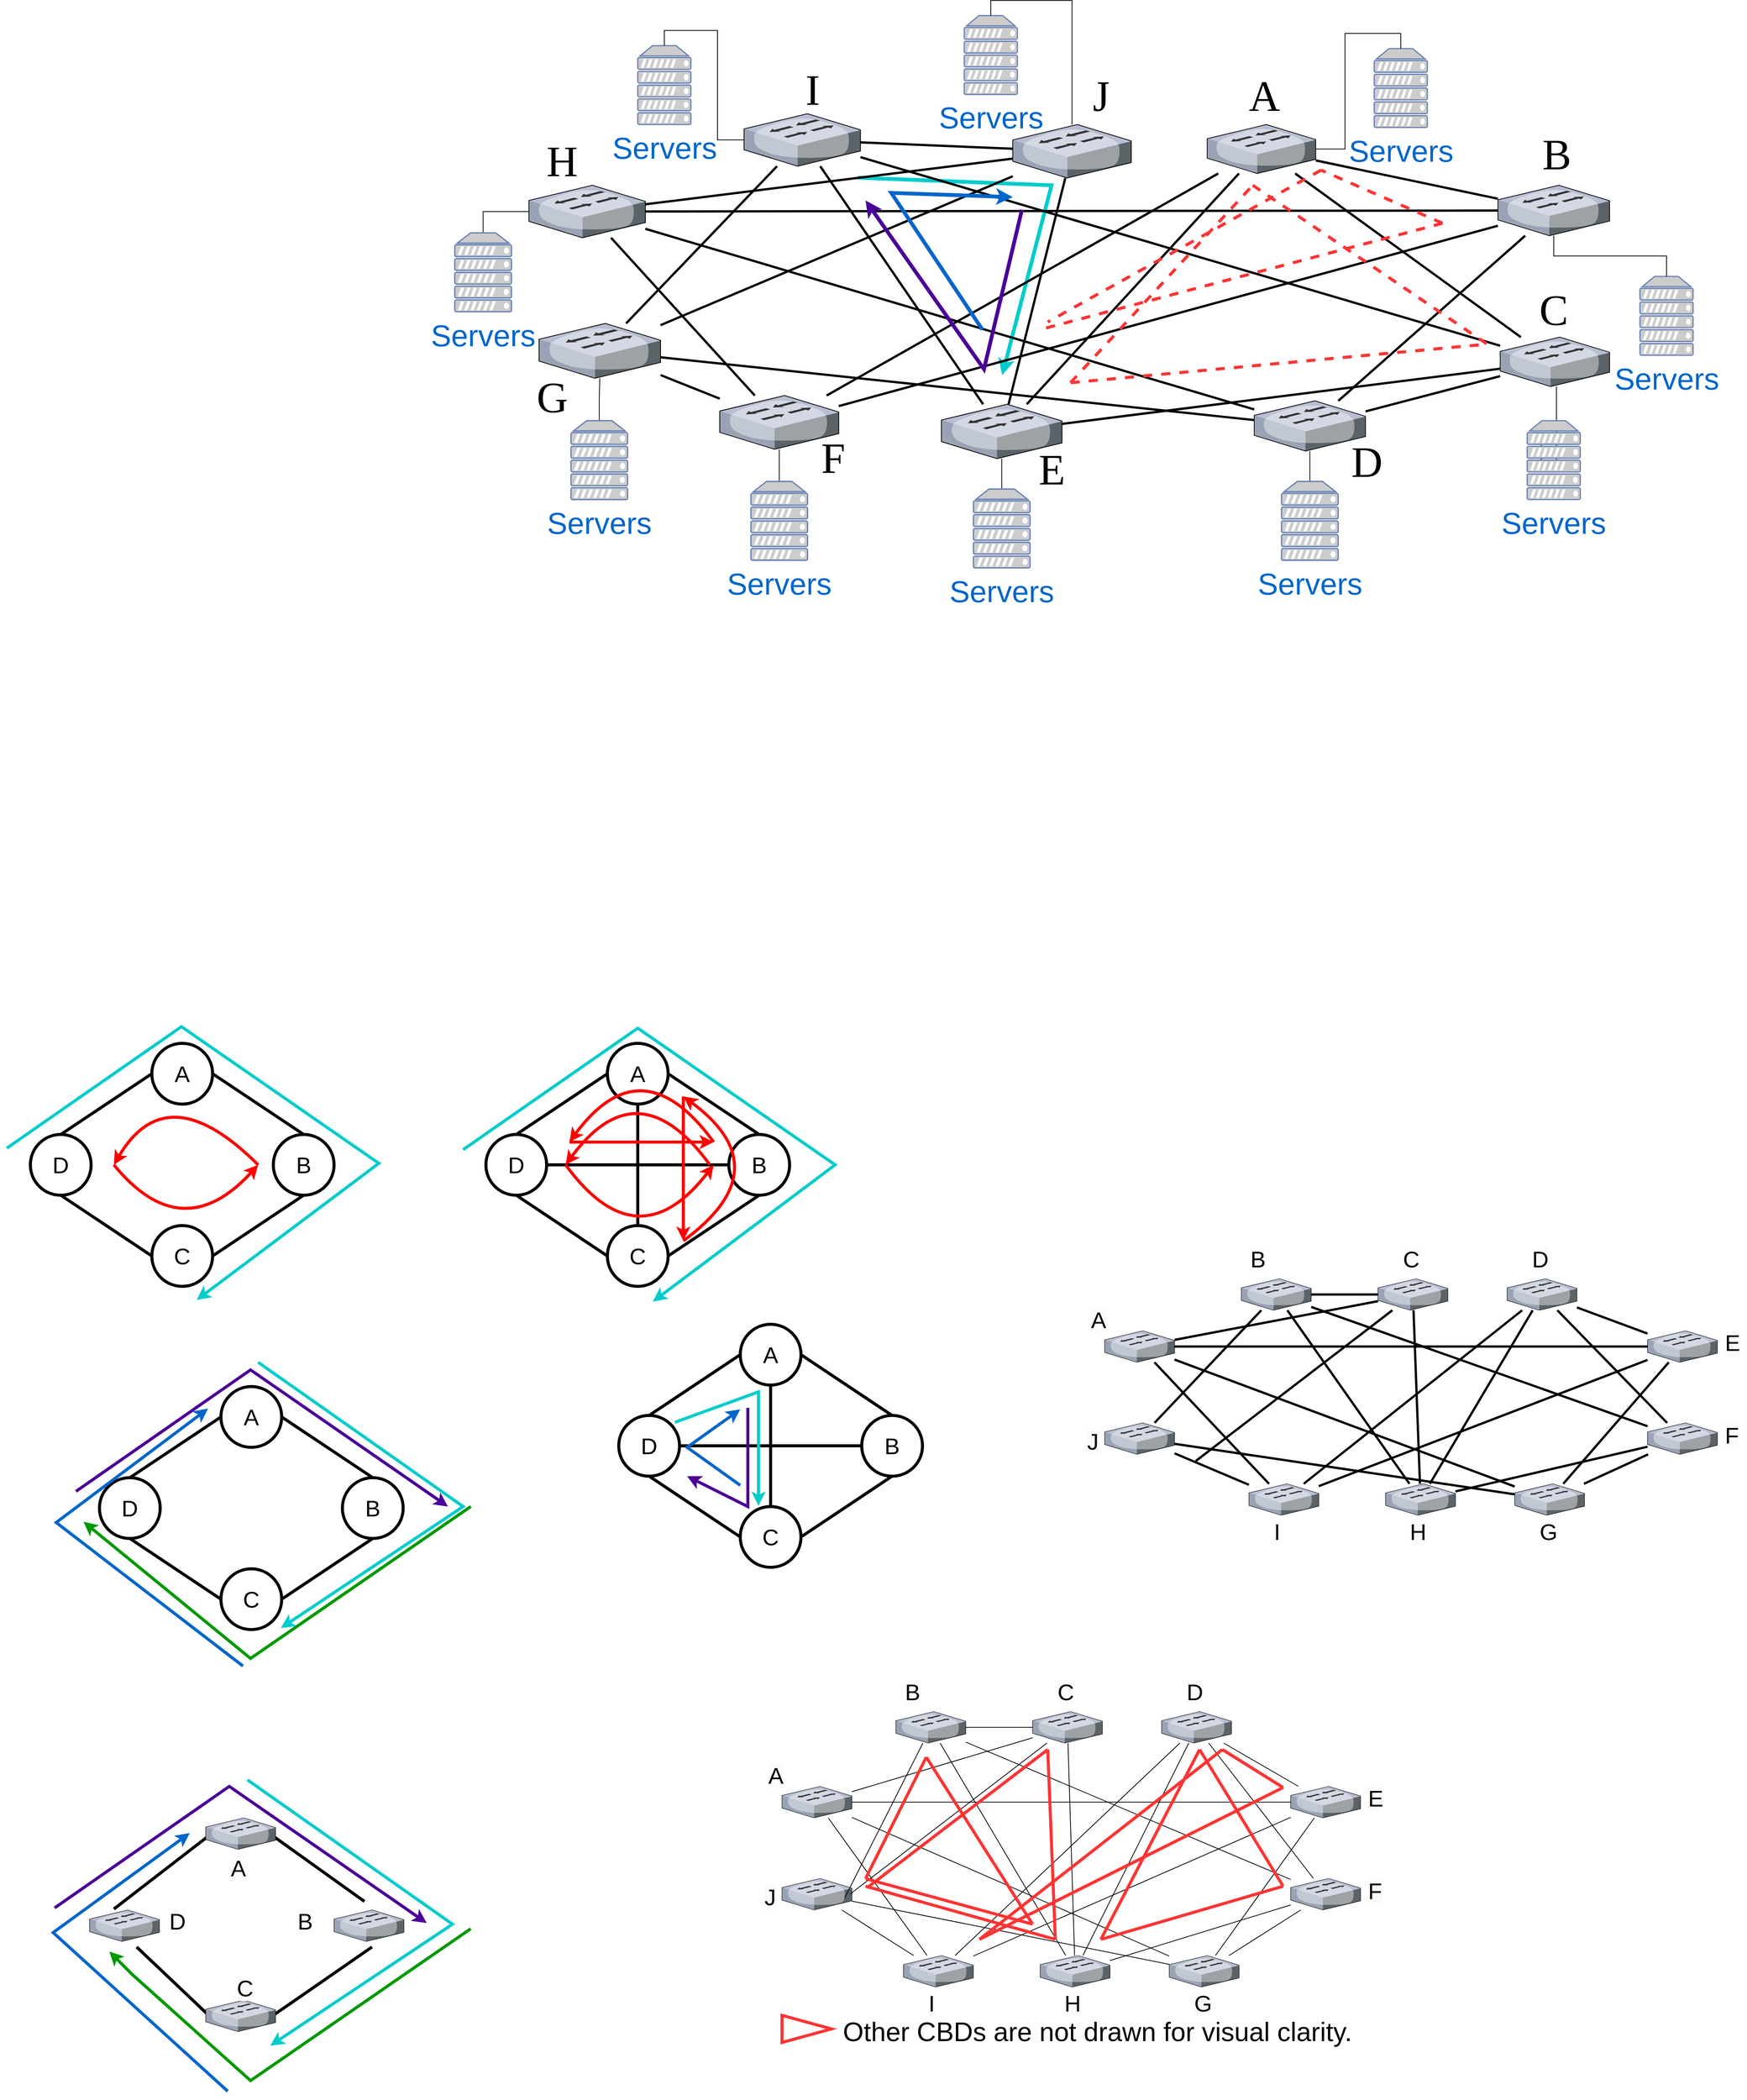 <mxfile version="13.3.1" type="device"><diagram name="Page-1" id="dd472eb7-4b8b-5cd9-a60b-b15522922e76"><mxGraphModel dx="3784" dy="4200" grid="1" gridSize="10" guides="1" tooltips="1" connect="1" arrows="1" fold="1" page="1" pageScale="1" pageWidth="1100" pageHeight="850" background="none" math="0" shadow="0"><root><mxCell id="0"/><mxCell id="1" parent="0"/><mxCell id="Kns-bw97P9-mJ-PoGu3Q-6" value="" style="endArrow=none;html=1;rounded=0;strokeWidth=4;entryX=0;entryY=0.5;entryDx=0;entryDy=0;exitX=0.5;exitY=0;exitDx=0;exitDy=0;" parent="1" source="Kns-bw97P9-mJ-PoGu3Q-14" target="Kns-bw97P9-mJ-PoGu3Q-11" edge="1"><mxGeometry width="50" height="50" relative="1" as="geometry"><mxPoint x="-189" y="486" as="sourcePoint"/><mxPoint x="-69" y="416" as="targetPoint"/></mxGeometry></mxCell><mxCell id="Kns-bw97P9-mJ-PoGu3Q-7" value="" style="endArrow=none;html=1;rounded=0;strokeWidth=4;exitX=1;exitY=0.5;exitDx=0;exitDy=0;entryX=0.5;entryY=0;entryDx=0;entryDy=0;" parent="1" source="Kns-bw97P9-mJ-PoGu3Q-11" target="Kns-bw97P9-mJ-PoGu3Q-12" edge="1"><mxGeometry width="50" height="50" relative="1" as="geometry"><mxPoint x="-11" y="411" as="sourcePoint"/><mxPoint x="116" y="489" as="targetPoint"/></mxGeometry></mxCell><mxCell id="Kns-bw97P9-mJ-PoGu3Q-8" value="" style="endArrow=none;html=1;rounded=0;strokeWidth=4;entryX=0.5;entryY=1;entryDx=0;entryDy=0;exitX=1;exitY=0.5;exitDx=0;exitDy=0;" parent="1" source="Kns-bw97P9-mJ-PoGu3Q-13" target="Kns-bw97P9-mJ-PoGu3Q-12" edge="1"><mxGeometry width="50" height="50" relative="1" as="geometry"><mxPoint x="-5" y="591" as="sourcePoint"/><mxPoint x="98" y="525" as="targetPoint"/></mxGeometry></mxCell><mxCell id="Kns-bw97P9-mJ-PoGu3Q-9" value="" style="endArrow=none;html=1;rounded=0;strokeWidth=4;entryX=0.5;entryY=1;entryDx=0;entryDy=0;exitX=0;exitY=0.5;exitDx=0;exitDy=0;" parent="1" source="Kns-bw97P9-mJ-PoGu3Q-13" target="Kns-bw97P9-mJ-PoGu3Q-14" edge="1"><mxGeometry width="50" height="50" relative="1" as="geometry"><mxPoint x="-76" y="595" as="sourcePoint"/><mxPoint x="-187" y="531" as="targetPoint"/></mxGeometry></mxCell><mxCell id="Kns-bw97P9-mJ-PoGu3Q-11" value="&lt;font style=&quot;font-size: 30px;&quot;&gt;A&lt;/font&gt;" style="ellipse;whiteSpace=wrap;html=1;aspect=fixed;strokeWidth=4;" parent="1" vertex="1"><mxGeometry x="200" y="240" width="80" height="80" as="geometry"/></mxCell><mxCell id="Kns-bw97P9-mJ-PoGu3Q-12" value="&lt;font style=&quot;font-size: 30px;&quot;&gt;B&lt;/font&gt;" style="ellipse;whiteSpace=wrap;html=1;aspect=fixed;strokeWidth=4;" parent="1" vertex="1"><mxGeometry x="360" y="360" width="80" height="80" as="geometry"/></mxCell><mxCell id="Kns-bw97P9-mJ-PoGu3Q-13" value="&lt;font style=&quot;font-size: 30px;&quot;&gt;C&lt;/font&gt;" style="ellipse;whiteSpace=wrap;html=1;aspect=fixed;strokeWidth=4;" parent="1" vertex="1"><mxGeometry x="200" y="480" width="80" height="80" as="geometry"/></mxCell><mxCell id="Kns-bw97P9-mJ-PoGu3Q-14" value="&lt;font style=&quot;font-size: 30px;&quot;&gt;D&lt;/font&gt;" style="ellipse;whiteSpace=wrap;html=1;aspect=fixed;strokeWidth=4;" parent="1" vertex="1"><mxGeometry x="40" y="360" width="80" height="80" as="geometry"/></mxCell><mxCell id="Kns-bw97P9-mJ-PoGu3Q-19" value="" style="endArrow=none;html=1;rounded=0;strokeWidth=4;entryX=0;entryY=0.5;entryDx=0;entryDy=0;exitX=0.5;exitY=0;exitDx=0;exitDy=0;" parent="1" source="Kns-bw97P9-mJ-PoGu3Q-26" target="Kns-bw97P9-mJ-PoGu3Q-23" edge="1"><mxGeometry width="50" height="50" relative="1" as="geometry"><mxPoint x="411" y="486" as="sourcePoint"/><mxPoint x="531" y="416" as="targetPoint"/></mxGeometry></mxCell><mxCell id="Kns-bw97P9-mJ-PoGu3Q-20" value="" style="endArrow=none;html=1;rounded=0;strokeWidth=4;exitX=1;exitY=0.5;exitDx=0;exitDy=0;entryX=0.5;entryY=0;entryDx=0;entryDy=0;" parent="1" source="Kns-bw97P9-mJ-PoGu3Q-23" target="Kns-bw97P9-mJ-PoGu3Q-24" edge="1"><mxGeometry width="50" height="50" relative="1" as="geometry"><mxPoint x="589" y="411" as="sourcePoint"/><mxPoint x="716" y="489" as="targetPoint"/></mxGeometry></mxCell><mxCell id="Kns-bw97P9-mJ-PoGu3Q-21" value="" style="endArrow=none;html=1;rounded=0;strokeWidth=4;entryX=0.5;entryY=1;entryDx=0;entryDy=0;exitX=1;exitY=0.5;exitDx=0;exitDy=0;" parent="1" source="Kns-bw97P9-mJ-PoGu3Q-25" target="Kns-bw97P9-mJ-PoGu3Q-24" edge="1"><mxGeometry width="50" height="50" relative="1" as="geometry"><mxPoint x="595" y="591" as="sourcePoint"/><mxPoint x="698" y="525" as="targetPoint"/></mxGeometry></mxCell><mxCell id="Kns-bw97P9-mJ-PoGu3Q-22" value="" style="endArrow=none;html=1;rounded=0;strokeWidth=4;entryX=0.5;entryY=1;entryDx=0;entryDy=0;exitX=0;exitY=0.5;exitDx=0;exitDy=0;" parent="1" source="Kns-bw97P9-mJ-PoGu3Q-25" target="Kns-bw97P9-mJ-PoGu3Q-26" edge="1"><mxGeometry width="50" height="50" relative="1" as="geometry"><mxPoint x="524" y="595" as="sourcePoint"/><mxPoint x="413" y="531" as="targetPoint"/></mxGeometry></mxCell><mxCell id="Kns-bw97P9-mJ-PoGu3Q-23" value="&lt;font style=&quot;font-size: 30px;&quot;&gt;A&lt;/font&gt;" style="ellipse;whiteSpace=wrap;html=1;aspect=fixed;strokeWidth=4;" parent="1" vertex="1"><mxGeometry x="800" y="240" width="80" height="80" as="geometry"/></mxCell><mxCell id="Kns-bw97P9-mJ-PoGu3Q-24" value="&lt;font style=&quot;font-size: 30px;&quot;&gt;B&lt;/font&gt;" style="ellipse;whiteSpace=wrap;html=1;aspect=fixed;strokeWidth=4;" parent="1" vertex="1"><mxGeometry x="960" y="360" width="80" height="80" as="geometry"/></mxCell><mxCell id="Kns-bw97P9-mJ-PoGu3Q-25" value="&lt;font style=&quot;font-size: 30px;&quot;&gt;C&lt;/font&gt;" style="ellipse;whiteSpace=wrap;html=1;aspect=fixed;strokeWidth=4;" parent="1" vertex="1"><mxGeometry x="800" y="480" width="80" height="80" as="geometry"/></mxCell><mxCell id="Kns-bw97P9-mJ-PoGu3Q-26" value="&lt;font style=&quot;font-size: 30px;&quot;&gt;D&lt;/font&gt;" style="ellipse;whiteSpace=wrap;html=1;aspect=fixed;strokeWidth=4;" parent="1" vertex="1"><mxGeometry x="640" y="360" width="80" height="80" as="geometry"/></mxCell><mxCell id="Kns-bw97P9-mJ-PoGu3Q-27" value="" style="endArrow=none;html=1;rounded=0;strokeWidth=4;entryX=0;entryY=0.5;entryDx=0;entryDy=0;exitX=1;exitY=0.5;exitDx=0;exitDy=0;" parent="1" source="Kns-bw97P9-mJ-PoGu3Q-26" target="Kns-bw97P9-mJ-PoGu3Q-24" edge="1"><mxGeometry width="50" height="50" relative="1" as="geometry"><mxPoint x="690" y="370" as="sourcePoint"/><mxPoint x="810" y="290" as="targetPoint"/></mxGeometry></mxCell><mxCell id="Kns-bw97P9-mJ-PoGu3Q-28" value="" style="endArrow=none;html=1;rounded=0;strokeWidth=4;entryX=0.5;entryY=0;entryDx=0;entryDy=0;exitX=0.5;exitY=1;exitDx=0;exitDy=0;" parent="1" source="Kns-bw97P9-mJ-PoGu3Q-23" target="Kns-bw97P9-mJ-PoGu3Q-25" edge="1"><mxGeometry width="50" height="50" relative="1" as="geometry"><mxPoint x="730" y="410" as="sourcePoint"/><mxPoint x="970" y="410" as="targetPoint"/></mxGeometry></mxCell><mxCell id="Kns-bw97P9-mJ-PoGu3Q-29" value="" style="edgeStyle=none;orthogonalLoop=1;jettySize=auto;html=1;rounded=0;strokeWidth=4;strokeColor=#00CCCC;" parent="1" edge="1"><mxGeometry width="80" relative="1" as="geometry"><mxPoint x="9" y="378" as="sourcePoint"/><mxPoint x="259" y="578" as="targetPoint"/><Array as="points"><mxPoint x="239" y="218"/><mxPoint x="499" y="398"/></Array></mxGeometry></mxCell><mxCell id="Kns-bw97P9-mJ-PoGu3Q-30" value="" style="curved=1;endArrow=classic;html=1;rounded=0;strokeWidth=4;strokeColor=#FF0000;" parent="1" edge="1"><mxGeometry width="50" height="50" relative="1" as="geometry"><mxPoint x="340" y="400" as="sourcePoint"/><mxPoint x="150" y="400" as="targetPoint"/><Array as="points"><mxPoint x="220" y="280"/></Array></mxGeometry></mxCell><mxCell id="Kns-bw97P9-mJ-PoGu3Q-31" value="" style="curved=1;endArrow=classic;html=1;rounded=0;strokeWidth=4;strokeColor=#FF0000;" parent="1" edge="1"><mxGeometry width="50" height="50" relative="1" as="geometry"><mxPoint x="150" y="400" as="sourcePoint"/><mxPoint x="340" y="400" as="targetPoint"/><Array as="points"><mxPoint x="240" y="510"/></Array></mxGeometry></mxCell><mxCell id="Kns-bw97P9-mJ-PoGu3Q-32" value="" style="edgeStyle=none;orthogonalLoop=1;jettySize=auto;html=1;rounded=0;strokeWidth=4;strokeColor=#00CCCC;" parent="1" edge="1"><mxGeometry width="80" relative="1" as="geometry"><mxPoint x="610" y="380" as="sourcePoint"/><mxPoint x="860" y="580" as="targetPoint"/><Array as="points"><mxPoint x="840" y="220"/><mxPoint x="1100" y="400"/></Array></mxGeometry></mxCell><mxCell id="Kns-bw97P9-mJ-PoGu3Q-33" value="" style="curved=1;endArrow=classic;html=1;rounded=0;strokeWidth=4;strokeColor=#FF0000;" parent="1" edge="1"><mxGeometry width="50" height="50" relative="1" as="geometry"><mxPoint x="935" y="400" as="sourcePoint"/><mxPoint x="745" y="400" as="targetPoint"/><Array as="points"><mxPoint x="840" y="270"/></Array></mxGeometry></mxCell><mxCell id="Kns-bw97P9-mJ-PoGu3Q-34" value="" style="curved=1;endArrow=classic;html=1;rounded=0;strokeWidth=4;strokeColor=#FF0000;" parent="1" edge="1"><mxGeometry width="50" height="50" relative="1" as="geometry"><mxPoint x="745" y="400" as="sourcePoint"/><mxPoint x="940" y="400" as="targetPoint"/><Array as="points"><mxPoint x="840" y="530"/></Array></mxGeometry></mxCell><mxCell id="Kns-bw97P9-mJ-PoGu3Q-35" value="" style="curved=1;endArrow=classic;html=1;rounded=0;strokeWidth=4;strokeColor=#FF0000;" parent="1" edge="1"><mxGeometry width="50" height="50" relative="1" as="geometry"><mxPoint x="940" y="370" as="sourcePoint"/><mxPoint x="750" y="370" as="targetPoint"/><Array as="points"><mxPoint x="845" y="240"/></Array></mxGeometry></mxCell><mxCell id="Kns-bw97P9-mJ-PoGu3Q-36" value="" style="endArrow=classic;html=1;rounded=0;strokeWidth=4;strokeColor=#FF0000;" parent="1" edge="1"><mxGeometry width="50" height="50" relative="1" as="geometry"><mxPoint x="750" y="370" as="sourcePoint"/><mxPoint x="940" y="370" as="targetPoint"/></mxGeometry></mxCell><mxCell id="Kns-bw97P9-mJ-PoGu3Q-40" value="" style="group;rotation=90;" parent="1" vertex="1" connectable="0"><mxGeometry x="870" y="340" width="190" height="130" as="geometry"/></mxCell><mxCell id="Kns-bw97P9-mJ-PoGu3Q-38" value="" style="curved=1;endArrow=classic;html=1;rounded=0;strokeWidth=4;strokeColor=#FF0000;" parent="Kns-bw97P9-mJ-PoGu3Q-40" edge="1"><mxGeometry width="50" height="50" relative="1" as="geometry"><mxPoint x="30" y="160" as="sourcePoint"/><mxPoint x="30" y="-30" as="targetPoint"/><Array as="points"><mxPoint x="160" y="65"/></Array></mxGeometry></mxCell><mxCell id="Kns-bw97P9-mJ-PoGu3Q-39" value="" style="endArrow=classic;html=1;rounded=0;strokeWidth=4;strokeColor=#FF0000;" parent="Kns-bw97P9-mJ-PoGu3Q-40" edge="1"><mxGeometry width="50" height="50" relative="1" as="geometry"><mxPoint x="30" y="-30" as="sourcePoint"/><mxPoint x="30" y="160" as="targetPoint"/></mxGeometry></mxCell><mxCell id="tr_B0UnX017DNEUYkG4s-1" value="" style="endArrow=none;html=1;rounded=0;strokeWidth=4;entryX=0;entryY=0.5;entryDx=0;entryDy=0;exitX=0.5;exitY=0;exitDx=0;exitDy=0;" parent="1" source="tr_B0UnX017DNEUYkG4s-8" target="tr_B0UnX017DNEUYkG4s-5" edge="1"><mxGeometry width="50" height="50" relative="1" as="geometry"><mxPoint x="-98" y="938" as="sourcePoint"/><mxPoint x="22" y="868" as="targetPoint"/></mxGeometry></mxCell><mxCell id="tr_B0UnX017DNEUYkG4s-2" value="" style="endArrow=none;html=1;rounded=0;strokeWidth=4;exitX=1;exitY=0.5;exitDx=0;exitDy=0;entryX=0.5;entryY=0;entryDx=0;entryDy=0;" parent="1" source="tr_B0UnX017DNEUYkG4s-5" target="tr_B0UnX017DNEUYkG4s-6" edge="1"><mxGeometry width="50" height="50" relative="1" as="geometry"><mxPoint x="80" y="863" as="sourcePoint"/><mxPoint x="207" y="941" as="targetPoint"/></mxGeometry></mxCell><mxCell id="tr_B0UnX017DNEUYkG4s-3" value="" style="endArrow=none;html=1;rounded=0;strokeWidth=4;entryX=0.5;entryY=1;entryDx=0;entryDy=0;exitX=1;exitY=0.5;exitDx=0;exitDy=0;" parent="1" source="tr_B0UnX017DNEUYkG4s-7" target="tr_B0UnX017DNEUYkG4s-6" edge="1"><mxGeometry width="50" height="50" relative="1" as="geometry"><mxPoint x="86" y="1043" as="sourcePoint"/><mxPoint x="189" y="977" as="targetPoint"/></mxGeometry></mxCell><mxCell id="tr_B0UnX017DNEUYkG4s-4" value="" style="endArrow=none;html=1;rounded=0;strokeWidth=4;entryX=0.5;entryY=1;entryDx=0;entryDy=0;exitX=0;exitY=0.5;exitDx=0;exitDy=0;" parent="1" source="tr_B0UnX017DNEUYkG4s-7" target="tr_B0UnX017DNEUYkG4s-8" edge="1"><mxGeometry width="50" height="50" relative="1" as="geometry"><mxPoint x="15" y="1047" as="sourcePoint"/><mxPoint x="-96" y="983" as="targetPoint"/></mxGeometry></mxCell><mxCell id="tr_B0UnX017DNEUYkG4s-5" value="&lt;font style=&quot;font-size: 30px;&quot;&gt;A&lt;/font&gt;" style="ellipse;whiteSpace=wrap;html=1;aspect=fixed;strokeWidth=4;" parent="1" vertex="1"><mxGeometry x="291" y="692" width="80" height="80" as="geometry"/></mxCell><mxCell id="tr_B0UnX017DNEUYkG4s-6" value="&lt;font style=&quot;font-size: 30px;&quot;&gt;B&lt;/font&gt;" style="ellipse;whiteSpace=wrap;html=1;aspect=fixed;strokeWidth=4;" parent="1" vertex="1"><mxGeometry x="451" y="812" width="80" height="80" as="geometry"/></mxCell><mxCell id="tr_B0UnX017DNEUYkG4s-7" value="&lt;font style=&quot;font-size: 30px;&quot;&gt;C&lt;/font&gt;" style="ellipse;whiteSpace=wrap;html=1;aspect=fixed;strokeWidth=4;" parent="1" vertex="1"><mxGeometry x="291" y="932" width="80" height="80" as="geometry"/></mxCell><mxCell id="tr_B0UnX017DNEUYkG4s-8" value="&lt;font style=&quot;font-size: 30px;&quot;&gt;D&lt;/font&gt;" style="ellipse;whiteSpace=wrap;html=1;aspect=fixed;strokeWidth=4;" parent="1" vertex="1"><mxGeometry x="131" y="812" width="80" height="80" as="geometry"/></mxCell><mxCell id="tr_B0UnX017DNEUYkG4s-9" value="" style="edgeStyle=none;orthogonalLoop=1;jettySize=auto;html=1;rounded=0;strokeWidth=4;strokeColor=#4C0099;fillColor=#e1d5e7;" parent="1" edge="1"><mxGeometry width="80" relative="1" as="geometry"><mxPoint x="100" y="830" as="sourcePoint"/><mxPoint x="590" y="850" as="targetPoint"/><Array as="points"><mxPoint x="330" y="670"/><mxPoint x="590" y="850"/></Array></mxGeometry></mxCell><mxCell id="tr_B0UnX017DNEUYkG4s-12" value="" style="edgeStyle=none;orthogonalLoop=1;jettySize=auto;html=1;rounded=0;strokeWidth=4;strokeColor=#00CCCC;fillColor=#fff2cc;" parent="1" edge="1"><mxGeometry width="80" relative="1" as="geometry"><mxPoint x="340" y="660" as="sourcePoint"/><mxPoint x="370" y="1010" as="targetPoint"/><Array as="points"><mxPoint x="610" y="850"/><mxPoint x="370" y="1010"/></Array></mxGeometry></mxCell><mxCell id="tr_B0UnX017DNEUYkG4s-13" value="" style="edgeStyle=none;orthogonalLoop=1;jettySize=auto;html=1;rounded=0;strokeWidth=4;strokeColor=#009900;fillColor=#d5e8d4;" parent="1" edge="1"><mxGeometry width="80" relative="1" as="geometry"><mxPoint x="620" y="850" as="sourcePoint"/><mxPoint x="110" y="870" as="targetPoint"/><Array as="points"><mxPoint x="330" y="1050"/><mxPoint x="110" y="870"/></Array></mxGeometry></mxCell><mxCell id="tr_B0UnX017DNEUYkG4s-14" value="" style="edgeStyle=none;orthogonalLoop=1;jettySize=auto;html=1;rounded=0;strokeWidth=4;strokeColor=#0066CC;fillColor=#dae8fc;" parent="1" edge="1"><mxGeometry width="80" relative="1" as="geometry"><mxPoint x="320" y="1060" as="sourcePoint"/><mxPoint x="274" y="721" as="targetPoint"/><Array as="points"><mxPoint x="74" y="871"/><mxPoint x="274" y="721"/></Array></mxGeometry></mxCell><mxCell id="tr_B0UnX017DNEUYkG4s-33" value="" style="endArrow=none;html=1;rounded=0;strokeWidth=4;entryX=0;entryY=0.5;entryDx=0;entryDy=0;exitX=0.5;exitY=0;exitDx=0;exitDy=0;" parent="1" source="tr_B0UnX017DNEUYkG4s-40" target="tr_B0UnX017DNEUYkG4s-37" edge="1"><mxGeometry width="50" height="50" relative="1" as="geometry"><mxPoint x="586" y="856" as="sourcePoint"/><mxPoint x="706" y="786" as="targetPoint"/></mxGeometry></mxCell><mxCell id="tr_B0UnX017DNEUYkG4s-34" value="" style="endArrow=none;html=1;rounded=0;strokeWidth=4;exitX=1;exitY=0.5;exitDx=0;exitDy=0;entryX=0.5;entryY=0;entryDx=0;entryDy=0;" parent="1" source="tr_B0UnX017DNEUYkG4s-37" target="tr_B0UnX017DNEUYkG4s-38" edge="1"><mxGeometry width="50" height="50" relative="1" as="geometry"><mxPoint x="764" y="781" as="sourcePoint"/><mxPoint x="891" y="859" as="targetPoint"/></mxGeometry></mxCell><mxCell id="tr_B0UnX017DNEUYkG4s-35" value="" style="endArrow=none;html=1;rounded=0;strokeWidth=4;entryX=0.5;entryY=1;entryDx=0;entryDy=0;exitX=1;exitY=0.5;exitDx=0;exitDy=0;" parent="1" source="tr_B0UnX017DNEUYkG4s-39" target="tr_B0UnX017DNEUYkG4s-38" edge="1"><mxGeometry width="50" height="50" relative="1" as="geometry"><mxPoint x="770" y="961" as="sourcePoint"/><mxPoint x="873" y="895" as="targetPoint"/></mxGeometry></mxCell><mxCell id="tr_B0UnX017DNEUYkG4s-36" value="" style="endArrow=none;html=1;rounded=0;strokeWidth=4;entryX=0.5;entryY=1;entryDx=0;entryDy=0;exitX=0;exitY=0.5;exitDx=0;exitDy=0;" parent="1" source="tr_B0UnX017DNEUYkG4s-39" target="tr_B0UnX017DNEUYkG4s-40" edge="1"><mxGeometry width="50" height="50" relative="1" as="geometry"><mxPoint x="699" y="965" as="sourcePoint"/><mxPoint x="588" y="901" as="targetPoint"/></mxGeometry></mxCell><mxCell id="tr_B0UnX017DNEUYkG4s-37" value="&lt;font style=&quot;font-size: 30px;&quot;&gt;A&lt;/font&gt;" style="ellipse;whiteSpace=wrap;html=1;aspect=fixed;strokeWidth=4;" parent="1" vertex="1"><mxGeometry x="975" y="610" width="80" height="80" as="geometry"/></mxCell><mxCell id="tr_B0UnX017DNEUYkG4s-38" value="&lt;font style=&quot;font-size: 30px;&quot;&gt;B&lt;/font&gt;" style="ellipse;whiteSpace=wrap;html=1;aspect=fixed;strokeWidth=4;" parent="1" vertex="1"><mxGeometry x="1135" y="730" width="80" height="80" as="geometry"/></mxCell><mxCell id="tr_B0UnX017DNEUYkG4s-39" value="&lt;font style=&quot;font-size: 30px;&quot;&gt;C&lt;/font&gt;" style="ellipse;whiteSpace=wrap;html=1;aspect=fixed;strokeWidth=4;" parent="1" vertex="1"><mxGeometry x="975" y="850" width="80" height="80" as="geometry"/></mxCell><mxCell id="tr_B0UnX017DNEUYkG4s-40" value="&lt;font style=&quot;font-size: 30px;&quot;&gt;D&lt;/font&gt;" style="ellipse;whiteSpace=wrap;html=1;aspect=fixed;strokeWidth=4;" parent="1" vertex="1"><mxGeometry x="815" y="730" width="80" height="80" as="geometry"/></mxCell><mxCell id="tr_B0UnX017DNEUYkG4s-41" value="" style="endArrow=none;html=1;rounded=0;strokeWidth=4;entryX=0;entryY=0.5;entryDx=0;entryDy=0;exitX=1;exitY=0.5;exitDx=0;exitDy=0;" parent="1" source="tr_B0UnX017DNEUYkG4s-40" target="tr_B0UnX017DNEUYkG4s-38" edge="1"><mxGeometry width="50" height="50" relative="1" as="geometry"><mxPoint x="865" y="740" as="sourcePoint"/><mxPoint x="985" y="660" as="targetPoint"/></mxGeometry></mxCell><mxCell id="tr_B0UnX017DNEUYkG4s-42" value="" style="endArrow=none;html=1;rounded=0;strokeWidth=4;entryX=0.5;entryY=0;entryDx=0;entryDy=0;exitX=0.5;exitY=1;exitDx=0;exitDy=0;" parent="1" source="tr_B0UnX017DNEUYkG4s-37" target="tr_B0UnX017DNEUYkG4s-39" edge="1"><mxGeometry width="50" height="50" relative="1" as="geometry"><mxPoint x="905" y="780" as="sourcePoint"/><mxPoint x="1145" y="780" as="targetPoint"/></mxGeometry></mxCell><mxCell id="tr_B0UnX017DNEUYkG4s-43" value="" style="edgeStyle=none;orthogonalLoop=1;jettySize=auto;html=1;rounded=0;strokeWidth=4;strokeColor=#00CCCC;entryX=0.5;entryY=0;entryDx=0;entryDy=0;" parent="1" edge="1"><mxGeometry width="80" relative="1" as="geometry"><mxPoint x="889" y="739" as="sourcePoint"/><mxPoint x="999" y="849" as="targetPoint"/><Array as="points"><mxPoint x="999" y="699"/><mxPoint x="999" y="779"/></Array></mxGeometry></mxCell><mxCell id="tr_B0UnX017DNEUYkG4s-51" value="" style="edgeStyle=none;orthogonalLoop=1;jettySize=auto;html=1;rounded=0;strokeWidth=4;strokeColor=#4C0099;" parent="1" edge="1"><mxGeometry width="80" relative="1" as="geometry"><mxPoint x="985" y="720" as="sourcePoint"/><mxPoint x="905" y="810" as="targetPoint"/><Array as="points"><mxPoint x="985" y="850"/><mxPoint x="925" y="820"/><mxPoint x="905" y="810"/></Array></mxGeometry></mxCell><mxCell id="tr_B0UnX017DNEUYkG4s-52" value="" style="edgeStyle=none;orthogonalLoop=1;jettySize=auto;html=1;rounded=0;strokeWidth=4;strokeColor=#0066CC;fillColor=#dae8fc;" parent="1" edge="1"><mxGeometry width="80" relative="1" as="geometry"><mxPoint x="975" y="822" as="sourcePoint"/><mxPoint x="975" y="722" as="targetPoint"/><Array as="points"><mxPoint x="905" y="772"/><mxPoint x="975" y="722"/></Array></mxGeometry></mxCell><mxCell id="QBy6iQg7gsRCGVioPxrD-1" value="" style="endArrow=none;html=1;rounded=0;strokeWidth=4;entryX=0;entryY=0.5;entryDx=0;entryDy=0;" parent="1" edge="1"><mxGeometry width="50" height="50" relative="1" as="geometry"><mxPoint x="150" y="1380" as="sourcePoint"/><mxPoint x="277.0" y="1282" as="targetPoint"/></mxGeometry></mxCell><mxCell id="QBy6iQg7gsRCGVioPxrD-2" value="" style="endArrow=none;html=1;rounded=0;strokeWidth=4;exitX=1;exitY=0.5;exitDx=0;exitDy=0;" parent="1" edge="1"><mxGeometry width="50" height="50" relative="1" as="geometry"><mxPoint x="357.0" y="1282" as="sourcePoint"/><mxPoint x="480" y="1370" as="targetPoint"/></mxGeometry></mxCell><mxCell id="QBy6iQg7gsRCGVioPxrD-3" value="" style="endArrow=none;html=1;rounded=0;strokeWidth=4;exitX=1;exitY=0.5;exitDx=0;exitDy=0;" parent="1" edge="1"><mxGeometry width="50" height="50" relative="1" as="geometry"><mxPoint x="357.0" y="1522" as="sourcePoint"/><mxPoint x="490" y="1430" as="targetPoint"/></mxGeometry></mxCell><mxCell id="QBy6iQg7gsRCGVioPxrD-4" value="" style="endArrow=none;html=1;rounded=0;strokeWidth=4;exitX=0;exitY=0.5;exitDx=0;exitDy=0;" parent="1" edge="1"><mxGeometry width="50" height="50" relative="1" as="geometry"><mxPoint x="277.0" y="1522" as="sourcePoint"/><mxPoint x="180" y="1430" as="targetPoint"/></mxGeometry></mxCell><mxCell id="QBy6iQg7gsRCGVioPxrD-9" value="" style="edgeStyle=none;orthogonalLoop=1;jettySize=auto;html=1;rounded=0;strokeWidth=4;strokeColor=#4C0099;fillColor=#e1d5e7;" parent="1" edge="1"><mxGeometry width="80" relative="1" as="geometry"><mxPoint x="72" y="1378.5" as="sourcePoint"/><mxPoint x="562" y="1398.5" as="targetPoint"/><Array as="points"><mxPoint x="302" y="1218.5"/><mxPoint x="562" y="1398.5"/></Array></mxGeometry></mxCell><mxCell id="QBy6iQg7gsRCGVioPxrD-10" value="" style="edgeStyle=none;orthogonalLoop=1;jettySize=auto;html=1;rounded=0;strokeWidth=4;strokeColor=#00CCCC;fillColor=#fff2cc;" parent="1" edge="1"><mxGeometry width="80" relative="1" as="geometry"><mxPoint x="326" y="1210" as="sourcePoint"/><mxPoint x="356" y="1560" as="targetPoint"/><Array as="points"><mxPoint x="596" y="1400"/><mxPoint x="356" y="1560"/></Array></mxGeometry></mxCell><mxCell id="QBy6iQg7gsRCGVioPxrD-11" value="" style="edgeStyle=none;orthogonalLoop=1;jettySize=auto;html=1;rounded=0;strokeWidth=4;strokeColor=#009900;fillColor=#d5e8d4;" parent="1" edge="1"><mxGeometry width="80" relative="1" as="geometry"><mxPoint x="620" y="1406" as="sourcePoint"/><mxPoint x="144" y="1436" as="targetPoint"/><Array as="points"><mxPoint x="330" y="1606"/><mxPoint x="174" y="1466"/></Array></mxGeometry></mxCell><mxCell id="QBy6iQg7gsRCGVioPxrD-12" value="" style="edgeStyle=none;orthogonalLoop=1;jettySize=auto;html=1;rounded=0;strokeWidth=4;strokeColor=#0066CC;fillColor=#dae8fc;" parent="1" edge="1"><mxGeometry width="80" relative="1" as="geometry"><mxPoint x="300" y="1620" as="sourcePoint"/><mxPoint x="250" y="1280" as="targetPoint"/><Array as="points"><mxPoint x="70" y="1411"/></Array></mxGeometry></mxCell><mxCell id="QBy6iQg7gsRCGVioPxrD-13" value="" style="verticalLabelPosition=bottom;sketch=0;aspect=fixed;html=1;verticalAlign=top;strokeColor=none;align=center;outlineConnect=0;shape=mxgraph.citrix.switch;" parent="1" vertex="1"><mxGeometry x="271" y="1260" width="92" height="41.5" as="geometry"/></mxCell><mxCell id="QBy6iQg7gsRCGVioPxrD-14" value="&lt;span style=&quot;color: rgb(0, 0, 0); font-family: Helvetica; font-size: 30px; font-style: normal; font-variant-ligatures: normal; font-variant-caps: normal; font-weight: 400; letter-spacing: normal; orphans: 2; text-align: center; text-indent: 0px; text-transform: none; widows: 2; word-spacing: 0px; -webkit-text-stroke-width: 0px; background-color: rgb(251, 251, 251); text-decoration-thickness: initial; text-decoration-style: initial; text-decoration-color: initial; float: none; display: inline !important;&quot;&gt;A&lt;/span&gt;" style="text;whiteSpace=wrap;html=1;" parent="1" vertex="1"><mxGeometry x="302" y="1301.5" width="50" height="60" as="geometry"/></mxCell><mxCell id="QBy6iQg7gsRCGVioPxrD-15" value="" style="verticalLabelPosition=bottom;sketch=0;aspect=fixed;html=1;verticalAlign=top;strokeColor=none;align=center;outlineConnect=0;shape=mxgraph.citrix.switch;" parent="1" vertex="1"><mxGeometry x="440" y="1381.25" width="92" height="41.5" as="geometry"/></mxCell><mxCell id="QBy6iQg7gsRCGVioPxrD-16" value="&lt;meta charset=&quot;utf-8&quot;&gt;&lt;span style=&quot;color: rgb(0, 0, 0); font-family: Helvetica; font-size: 30px; font-style: normal; font-variant-ligatures: normal; font-variant-caps: normal; font-weight: 400; letter-spacing: normal; orphans: 2; text-align: center; text-indent: 0px; text-transform: none; widows: 2; word-spacing: 0px; -webkit-text-stroke-width: 0px; background-color: rgb(251, 251, 251); text-decoration-thickness: initial; text-decoration-style: initial; text-decoration-color: initial; float: none; display: inline !important;&quot;&gt;B&lt;/span&gt;" style="text;whiteSpace=wrap;html=1;" parent="1" vertex="1"><mxGeometry x="390" y="1372" width="50" height="60" as="geometry"/></mxCell><mxCell id="QBy6iQg7gsRCGVioPxrD-17" value="" style="verticalLabelPosition=bottom;sketch=0;aspect=fixed;html=1;verticalAlign=top;strokeColor=none;align=center;outlineConnect=0;shape=mxgraph.citrix.switch;" parent="1" vertex="1"><mxGeometry x="271" y="1500" width="92" height="41.5" as="geometry"/></mxCell><mxCell id="QBy6iQg7gsRCGVioPxrD-18" value="&lt;span style=&quot;color: rgb(0, 0, 0); font-family: Helvetica; font-size: 30px; font-style: normal; font-variant-ligatures: normal; font-variant-caps: normal; font-weight: 400; letter-spacing: normal; orphans: 2; text-align: center; text-indent: 0px; text-transform: none; widows: 2; word-spacing: 0px; -webkit-text-stroke-width: 0px; background-color: rgb(251, 251, 251); text-decoration-thickness: initial; text-decoration-style: initial; text-decoration-color: initial; float: none; display: inline !important;&quot;&gt;C&lt;/span&gt;" style="text;whiteSpace=wrap;html=1;" parent="1" vertex="1"><mxGeometry x="310" y="1460" width="50" height="60" as="geometry"/></mxCell><mxCell id="QBy6iQg7gsRCGVioPxrD-19" value="" style="verticalLabelPosition=bottom;sketch=0;aspect=fixed;html=1;verticalAlign=top;strokeColor=none;align=center;outlineConnect=0;shape=mxgraph.citrix.switch;" parent="1" vertex="1"><mxGeometry x="118" y="1381.25" width="92" height="41.5" as="geometry"/></mxCell><mxCell id="QBy6iQg7gsRCGVioPxrD-20" value="&lt;span style=&quot;color: rgb(0, 0, 0); font-family: Helvetica; font-size: 30px; font-style: normal; font-variant-ligatures: normal; font-variant-caps: normal; font-weight: 400; letter-spacing: normal; orphans: 2; text-align: center; text-indent: 0px; text-transform: none; widows: 2; word-spacing: 0px; -webkit-text-stroke-width: 0px; background-color: rgb(251, 251, 251); text-decoration-thickness: initial; text-decoration-style: initial; text-decoration-color: initial; float: none; display: inline !important;&quot;&gt;D&lt;/span&gt;" style="text;whiteSpace=wrap;html=1;" parent="1" vertex="1"><mxGeometry x="221" y="1372" width="50" height="60" as="geometry"/></mxCell><mxCell id="QBy6iQg7gsRCGVioPxrD-24" value="" style="verticalLabelPosition=bottom;sketch=0;aspect=fixed;html=1;verticalAlign=top;strokeColor=none;align=center;outlineConnect=0;shape=mxgraph.citrix.switch;" parent="1" vertex="1"><mxGeometry x="1030" y="1218.5" width="92" height="41.5" as="geometry"/></mxCell><mxCell id="QBy6iQg7gsRCGVioPxrD-25" value="" style="verticalLabelPosition=bottom;sketch=0;aspect=fixed;html=1;verticalAlign=top;strokeColor=none;align=center;outlineConnect=0;shape=mxgraph.citrix.switch;" parent="1" vertex="1"><mxGeometry x="1030" y="1339.75" width="92" height="41.5" as="geometry"/></mxCell><mxCell id="QBy6iQg7gsRCGVioPxrD-26" value="" style="verticalLabelPosition=bottom;sketch=0;aspect=fixed;html=1;verticalAlign=top;strokeColor=none;align=center;outlineConnect=0;shape=mxgraph.citrix.switch;" parent="1" vertex="1"><mxGeometry x="1190" y="1441.25" width="92" height="41.5" as="geometry"/></mxCell><mxCell id="QBy6iQg7gsRCGVioPxrD-28" value="" style="verticalLabelPosition=bottom;sketch=0;aspect=fixed;html=1;verticalAlign=top;strokeColor=none;align=center;outlineConnect=0;shape=mxgraph.citrix.switch;" parent="1" vertex="1"><mxGeometry x="1700" y="1218.5" width="92" height="41.5" as="geometry"/></mxCell><mxCell id="QBy6iQg7gsRCGVioPxrD-29" value="" style="verticalLabelPosition=bottom;sketch=0;aspect=fixed;html=1;verticalAlign=top;strokeColor=none;align=center;outlineConnect=0;shape=mxgraph.citrix.switch;" parent="1" vertex="1"><mxGeometry x="1700" y="1339.75" width="92" height="41.5" as="geometry"/></mxCell><mxCell id="QBy6iQg7gsRCGVioPxrD-30" value="" style="verticalLabelPosition=bottom;sketch=0;aspect=fixed;html=1;verticalAlign=top;strokeColor=none;align=center;outlineConnect=0;shape=mxgraph.citrix.switch;" parent="1" vertex="1"><mxGeometry x="1370" y="1441.25" width="92" height="41.5" as="geometry"/></mxCell><mxCell id="QBy6iQg7gsRCGVioPxrD-32" value="" style="endArrow=none;html=1;rounded=0;" parent="1" source="QBy6iQg7gsRCGVioPxrD-24" target="QBy6iQg7gsRCGVioPxrD-28" edge="1"><mxGeometry width="50" height="50" relative="1" as="geometry"><mxPoint x="1380" y="1300" as="sourcePoint"/><mxPoint x="1430" y="1250" as="targetPoint"/></mxGeometry></mxCell><mxCell id="QBy6iQg7gsRCGVioPxrD-33" value="" style="verticalLabelPosition=bottom;sketch=0;aspect=fixed;html=1;verticalAlign=top;strokeColor=none;align=center;outlineConnect=0;shape=mxgraph.citrix.switch;" parent="1" vertex="1"><mxGeometry x="1540" y="1441.25" width="92" height="41.5" as="geometry"/></mxCell><mxCell id="QBy6iQg7gsRCGVioPxrD-34" value="" style="verticalLabelPosition=bottom;sketch=0;aspect=fixed;html=1;verticalAlign=top;strokeColor=none;align=center;outlineConnect=0;shape=mxgraph.citrix.switch;" parent="1" vertex="1"><mxGeometry x="1180" y="1120" width="92" height="41.5" as="geometry"/></mxCell><mxCell id="QBy6iQg7gsRCGVioPxrD-35" value="" style="verticalLabelPosition=bottom;sketch=0;aspect=fixed;html=1;verticalAlign=top;strokeColor=none;align=center;outlineConnect=0;shape=mxgraph.citrix.switch;" parent="1" vertex="1"><mxGeometry x="1360" y="1120" width="92" height="41.5" as="geometry"/></mxCell><mxCell id="QBy6iQg7gsRCGVioPxrD-36" value="" style="verticalLabelPosition=bottom;sketch=0;aspect=fixed;html=1;verticalAlign=top;strokeColor=none;align=center;outlineConnect=0;shape=mxgraph.citrix.switch;" parent="1" vertex="1"><mxGeometry x="1530" y="1120" width="92" height="41.5" as="geometry"/></mxCell><mxCell id="QBy6iQg7gsRCGVioPxrD-37" value="" style="endArrow=none;html=1;rounded=0;" parent="1" source="QBy6iQg7gsRCGVioPxrD-24" target="QBy6iQg7gsRCGVioPxrD-35" edge="1"><mxGeometry width="50" height="50" relative="1" as="geometry"><mxPoint x="1132" y="1249" as="sourcePoint"/><mxPoint x="1700" y="1249" as="targetPoint"/></mxGeometry></mxCell><mxCell id="QBy6iQg7gsRCGVioPxrD-38" value="" style="endArrow=none;html=1;rounded=0;" parent="1" source="QBy6iQg7gsRCGVioPxrD-24" target="QBy6iQg7gsRCGVioPxrD-33" edge="1"><mxGeometry width="50" height="50" relative="1" as="geometry"><mxPoint x="1132" y="1236" as="sourcePoint"/><mxPoint x="1370" y="1164" as="targetPoint"/></mxGeometry></mxCell><mxCell id="QBy6iQg7gsRCGVioPxrD-39" value="" style="endArrow=none;html=1;rounded=0;" parent="1" source="QBy6iQg7gsRCGVioPxrD-24" target="QBy6iQg7gsRCGVioPxrD-26" edge="1"><mxGeometry width="50" height="50" relative="1" as="geometry"><mxPoint x="1132" y="1269" as="sourcePoint"/><mxPoint x="1550" y="1452" as="targetPoint"/></mxGeometry></mxCell><mxCell id="QBy6iQg7gsRCGVioPxrD-40" value="" style="endArrow=none;html=1;rounded=0;exitX=0.897;exitY=0.62;exitDx=0;exitDy=0;exitPerimeter=0;" parent="1" source="QBy6iQg7gsRCGVioPxrD-25" target="QBy6iQg7gsRCGVioPxrD-34" edge="1"><mxGeometry width="50" height="50" relative="1" as="geometry"><mxPoint x="1132" y="1236" as="sourcePoint"/><mxPoint x="1370" y="1164" as="targetPoint"/></mxGeometry></mxCell><mxCell id="QBy6iQg7gsRCGVioPxrD-41" value="" style="endArrow=none;html=1;rounded=0;" parent="1" target="QBy6iQg7gsRCGVioPxrD-35" edge="1"><mxGeometry width="50" height="50" relative="1" as="geometry"><mxPoint x="1120" y="1360" as="sourcePoint"/><mxPoint x="1226" y="1172" as="targetPoint"/></mxGeometry></mxCell><mxCell id="QBy6iQg7gsRCGVioPxrD-42" value="" style="endArrow=none;html=1;rounded=0;" parent="1" source="QBy6iQg7gsRCGVioPxrD-26" target="QBy6iQg7gsRCGVioPxrD-25" edge="1"><mxGeometry width="50" height="50" relative="1" as="geometry"><mxPoint x="1130" y="1370" as="sourcePoint"/><mxPoint x="1100" y="1370" as="targetPoint"/></mxGeometry></mxCell><mxCell id="QBy6iQg7gsRCGVioPxrD-43" value="" style="endArrow=none;html=1;rounded=0;" parent="1" source="QBy6iQg7gsRCGVioPxrD-33" target="QBy6iQg7gsRCGVioPxrD-25" edge="1"><mxGeometry width="50" height="50" relative="1" as="geometry"><mxPoint x="1213" y="1451" as="sourcePoint"/><mxPoint x="1119" y="1391" as="targetPoint"/></mxGeometry></mxCell><mxCell id="QBy6iQg7gsRCGVioPxrD-44" value="" style="endArrow=none;html=1;rounded=0;" parent="1" source="QBy6iQg7gsRCGVioPxrD-30" target="QBy6iQg7gsRCGVioPxrD-34" edge="1"><mxGeometry width="50" height="50" relative="1" as="geometry"><mxPoint x="1550" y="1463" as="sourcePoint"/><mxPoint x="1132" y="1380" as="targetPoint"/></mxGeometry></mxCell><mxCell id="QBy6iQg7gsRCGVioPxrD-45" value="" style="endArrow=none;html=1;rounded=0;" parent="1" source="QBy6iQg7gsRCGVioPxrD-30" target="QBy6iQg7gsRCGVioPxrD-35" edge="1"><mxGeometry width="50" height="50" relative="1" as="geometry"><mxPoint x="1420" y="1450" as="sourcePoint"/><mxPoint x="1248" y="1172" as="targetPoint"/></mxGeometry></mxCell><mxCell id="QBy6iQg7gsRCGVioPxrD-46" value="" style="endArrow=none;html=1;rounded=0;" parent="1" source="QBy6iQg7gsRCGVioPxrD-30" target="QBy6iQg7gsRCGVioPxrD-36" edge="1"><mxGeometry width="50" height="50" relative="1" as="geometry"><mxPoint x="1424" y="1461" as="sourcePoint"/><mxPoint x="1417" y="1172" as="targetPoint"/></mxGeometry></mxCell><mxCell id="QBy6iQg7gsRCGVioPxrD-47" value="" style="endArrow=none;html=1;rounded=0;" parent="1" source="QBy6iQg7gsRCGVioPxrD-30" target="QBy6iQg7gsRCGVioPxrD-29" edge="1"><mxGeometry width="50" height="50" relative="1" as="geometry"><mxPoint x="1434" y="1471" as="sourcePoint"/><mxPoint x="1427" y="1182" as="targetPoint"/></mxGeometry></mxCell><mxCell id="QBy6iQg7gsRCGVioPxrD-48" value="" style="endArrow=none;html=1;rounded=0;" parent="1" source="QBy6iQg7gsRCGVioPxrD-33" target="QBy6iQg7gsRCGVioPxrD-29" edge="1"><mxGeometry width="50" height="50" relative="1" as="geometry"><mxPoint x="1472" y="1458" as="sourcePoint"/><mxPoint x="1710" y="1385" as="targetPoint"/></mxGeometry></mxCell><mxCell id="QBy6iQg7gsRCGVioPxrD-49" value="" style="endArrow=none;html=1;rounded=0;" parent="1" source="QBy6iQg7gsRCGVioPxrD-33" target="QBy6iQg7gsRCGVioPxrD-28" edge="1"><mxGeometry width="50" height="50" relative="1" as="geometry"><mxPoint x="1629" y="1451" as="sourcePoint"/><mxPoint x="1723" y="1391" as="targetPoint"/></mxGeometry></mxCell><mxCell id="QBy6iQg7gsRCGVioPxrD-50" value="" style="endArrow=none;html=1;rounded=0;" parent="1" source="QBy6iQg7gsRCGVioPxrD-36" target="QBy6iQg7gsRCGVioPxrD-26" edge="1"><mxGeometry width="50" height="50" relative="1" as="geometry"><mxPoint x="1101" y="1270" as="sourcePoint"/><mxPoint x="1231" y="1451" as="targetPoint"/></mxGeometry></mxCell><mxCell id="QBy6iQg7gsRCGVioPxrD-51" value="" style="endArrow=none;html=1;rounded=0;" parent="1" source="QBy6iQg7gsRCGVioPxrD-28" target="QBy6iQg7gsRCGVioPxrD-26" edge="1"><mxGeometry width="50" height="50" relative="1" as="geometry"><mxPoint x="1564" y="1172" as="sourcePoint"/><mxPoint x="1268" y="1451" as="targetPoint"/></mxGeometry></mxCell><mxCell id="QBy6iQg7gsRCGVioPxrD-52" value="" style="endArrow=none;html=1;rounded=0;" parent="1" source="QBy6iQg7gsRCGVioPxrD-36" target="QBy6iQg7gsRCGVioPxrD-28" edge="1"><mxGeometry width="50" height="50" relative="1" as="geometry"><mxPoint x="1132" y="1249" as="sourcePoint"/><mxPoint x="1700" y="1249" as="targetPoint"/></mxGeometry></mxCell><mxCell id="QBy6iQg7gsRCGVioPxrD-53" value="" style="endArrow=none;html=1;rounded=0;" parent="1" source="QBy6iQg7gsRCGVioPxrD-36" target="QBy6iQg7gsRCGVioPxrD-29" edge="1"><mxGeometry width="50" height="50" relative="1" as="geometry"><mxPoint x="1622" y="1172" as="sourcePoint"/><mxPoint x="1720" y="1229" as="targetPoint"/></mxGeometry></mxCell><mxCell id="QBy6iQg7gsRCGVioPxrD-55" value="" style="endArrow=none;html=1;rounded=0;" parent="1" source="QBy6iQg7gsRCGVioPxrD-34" target="QBy6iQg7gsRCGVioPxrD-29" edge="1"><mxGeometry width="50" height="50" relative="1" as="geometry"><mxPoint x="1280" y="1060" as="sourcePoint"/><mxPoint x="1370" y="1151" as="targetPoint"/></mxGeometry></mxCell><mxCell id="iDqOJT2VcV3xEr5m6tK2-1" value="&lt;span style=&quot;color: rgb(0, 0, 0); font-family: Helvetica; font-size: 30px; font-style: normal; font-variant-ligatures: normal; font-variant-caps: normal; font-weight: 400; letter-spacing: normal; orphans: 2; text-align: center; text-indent: 0px; text-transform: none; widows: 2; word-spacing: 0px; -webkit-text-stroke-width: 0px; background-color: rgb(251, 251, 251); text-decoration-thickness: initial; text-decoration-style: initial; text-decoration-color: initial; float: none; display: inline !important;&quot;&gt;A&lt;/span&gt;" style="text;whiteSpace=wrap;html=1;" parent="1" vertex="1"><mxGeometry x="1010" y="1180" width="20" height="50" as="geometry"/></mxCell><mxCell id="iDqOJT2VcV3xEr5m6tK2-2" value="&lt;span style=&quot;color: rgb(0 , 0 , 0) ; font-family: &amp;#34;helvetica&amp;#34; ; font-size: 30px ; font-style: normal ; font-weight: 400 ; letter-spacing: normal ; text-align: center ; text-indent: 0px ; text-transform: none ; word-spacing: 0px ; background-color: rgb(251 , 251 , 251) ; float: none ; display: inline&quot;&gt;B&lt;/span&gt;" style="text;whiteSpace=wrap;html=1;" parent="1" vertex="1"><mxGeometry x="1190" y="1070" width="30" height="40" as="geometry"/></mxCell><mxCell id="iDqOJT2VcV3xEr5m6tK2-3" value="&lt;span style=&quot;color: rgb(0 , 0 , 0) ; font-family: &amp;#34;helvetica&amp;#34; ; font-size: 30px ; font-style: normal ; font-weight: 400 ; letter-spacing: normal ; text-align: center ; text-indent: 0px ; text-transform: none ; word-spacing: 0px ; background-color: rgb(251 , 251 , 251) ; float: none ; display: inline&quot;&gt;C&lt;/span&gt;" style="text;whiteSpace=wrap;html=1;" parent="1" vertex="1"><mxGeometry x="1391" y="1070" width="30" height="40" as="geometry"/></mxCell><mxCell id="iDqOJT2VcV3xEr5m6tK2-4" value="&lt;span style=&quot;color: rgb(0 , 0 , 0) ; font-family: &amp;#34;helvetica&amp;#34; ; font-size: 30px ; font-style: normal ; font-weight: 400 ; letter-spacing: normal ; text-align: center ; text-indent: 0px ; text-transform: none ; word-spacing: 0px ; background-color: rgb(251 , 251 , 251) ; float: none ; display: inline&quot;&gt;D&lt;/span&gt;" style="text;whiteSpace=wrap;html=1;" parent="1" vertex="1"><mxGeometry x="1561" y="1070" width="30" height="40" as="geometry"/></mxCell><mxCell id="iDqOJT2VcV3xEr5m6tK2-5" value="&lt;span style=&quot;color: rgb(0 , 0 , 0) ; font-family: &amp;#34;helvetica&amp;#34; ; font-size: 30px ; font-style: normal ; font-weight: 400 ; letter-spacing: normal ; text-align: center ; text-indent: 0px ; text-transform: none ; word-spacing: 0px ; background-color: rgb(251 , 251 , 251) ; float: none ; display: inline&quot;&gt;E&lt;/span&gt;" style="text;whiteSpace=wrap;html=1;" parent="1" vertex="1"><mxGeometry x="1800" y="1210" width="30" height="40" as="geometry"/></mxCell><mxCell id="iDqOJT2VcV3xEr5m6tK2-6" value="&lt;span style=&quot;color: rgb(0 , 0 , 0) ; font-family: &amp;#34;helvetica&amp;#34; ; font-size: 30px ; font-style: normal ; font-weight: 400 ; letter-spacing: normal ; text-align: center ; text-indent: 0px ; text-transform: none ; word-spacing: 0px ; background-color: rgb(251 , 251 , 251) ; float: none ; display: inline&quot;&gt;F&lt;/span&gt;" style="text;whiteSpace=wrap;html=1;" parent="1" vertex="1"><mxGeometry x="1800" y="1332" width="30" height="40" as="geometry"/></mxCell><mxCell id="iDqOJT2VcV3xEr5m6tK2-7" value="&lt;span style=&quot;color: rgb(0 , 0 , 0) ; font-family: &amp;#34;helvetica&amp;#34; ; font-size: 30px ; font-style: normal ; font-weight: 400 ; letter-spacing: normal ; text-align: center ; text-indent: 0px ; text-transform: none ; word-spacing: 0px ; background-color: rgb(251 , 251 , 251) ; float: none ; display: inline&quot;&gt;G&lt;/span&gt;" style="text;whiteSpace=wrap;html=1;" parent="1" vertex="1"><mxGeometry x="1571" y="1480" width="30" height="40" as="geometry"/></mxCell><mxCell id="iDqOJT2VcV3xEr5m6tK2-8" value="&lt;span style=&quot;color: rgb(0 , 0 , 0) ; font-family: &amp;#34;helvetica&amp;#34; ; font-size: 30px ; font-style: normal ; font-weight: 400 ; letter-spacing: normal ; text-align: center ; text-indent: 0px ; text-transform: none ; word-spacing: 0px ; background-color: rgb(251 , 251 , 251) ; float: none ; display: inline&quot;&gt;H&lt;/span&gt;" style="text;whiteSpace=wrap;html=1;" parent="1" vertex="1"><mxGeometry x="1400" y="1480" width="30" height="40" as="geometry"/></mxCell><mxCell id="iDqOJT2VcV3xEr5m6tK2-9" value="&lt;span style=&quot;color: rgb(0 , 0 , 0) ; font-family: &amp;#34;helvetica&amp;#34; ; font-size: 30px ; font-style: normal ; font-weight: 400 ; letter-spacing: normal ; text-align: center ; text-indent: 0px ; text-transform: none ; word-spacing: 0px ; background-color: rgb(251 , 251 , 251) ; float: none ; display: inline&quot;&gt;I&lt;/span&gt;" style="text;whiteSpace=wrap;html=1;" parent="1" vertex="1"><mxGeometry x="1221" y="1480" width="30" height="40" as="geometry"/></mxCell><mxCell id="iDqOJT2VcV3xEr5m6tK2-10" value="&lt;span style=&quot;color: rgb(0 , 0 , 0) ; font-family: &amp;#34;helvetica&amp;#34; ; font-size: 30px ; font-style: normal ; font-weight: 400 ; letter-spacing: normal ; text-align: center ; text-indent: 0px ; text-transform: none ; word-spacing: 0px ; background-color: rgb(251 , 251 , 251) ; float: none ; display: inline&quot;&gt;J&lt;/span&gt;" style="text;whiteSpace=wrap;html=1;" parent="1" vertex="1"><mxGeometry x="1005" y="1339.75" width="30" height="40" as="geometry"/></mxCell><mxCell id="iDqOJT2VcV3xEr5m6tK2-11" value="" style="endArrow=none;html=1;strokeWidth=4;strokeColor=#FF3333;fillColor=#f8cecc;" parent="1" edge="1"><mxGeometry width="50" height="50" relative="1" as="geometry"><mxPoint x="1140" y="1340" as="sourcePoint"/><mxPoint x="1220" y="1180" as="targetPoint"/></mxGeometry></mxCell><mxCell id="iDqOJT2VcV3xEr5m6tK2-12" value="" style="endArrow=none;html=1;strokeWidth=4;strokeColor=#FF3333;fillColor=#f8cecc;" parent="1" edge="1"><mxGeometry width="50" height="50" relative="1" as="geometry"><mxPoint x="1360" y="1400" as="sourcePoint"/><mxPoint x="1220" y="1180" as="targetPoint"/></mxGeometry></mxCell><mxCell id="iDqOJT2VcV3xEr5m6tK2-13" value="" style="endArrow=none;html=1;strokeWidth=4;strokeColor=#FF3333;fillColor=#f8cecc;" parent="1" edge="1"><mxGeometry width="50" height="50" relative="1" as="geometry"><mxPoint x="1360" y="1400" as="sourcePoint"/><mxPoint x="1140" y="1340" as="targetPoint"/></mxGeometry></mxCell><mxCell id="iDqOJT2VcV3xEr5m6tK2-14" value="" style="endArrow=none;html=1;strokeWidth=4;strokeColor=#FF3333;fillColor=#f8cecc;" parent="1" edge="1"><mxGeometry width="50" height="50" relative="1" as="geometry"><mxPoint x="1380" y="1170" as="sourcePoint"/><mxPoint x="1142" y="1352" as="targetPoint"/></mxGeometry></mxCell><mxCell id="iDqOJT2VcV3xEr5m6tK2-15" value="" style="endArrow=none;html=1;strokeWidth=4;strokeColor=#FF3333;fillColor=#f8cecc;" parent="1" edge="1"><mxGeometry width="50" height="50" relative="1" as="geometry"><mxPoint x="1380" y="1170" as="sourcePoint"/><mxPoint x="1390" y="1420" as="targetPoint"/></mxGeometry></mxCell><mxCell id="iDqOJT2VcV3xEr5m6tK2-16" value="" style="endArrow=none;html=1;strokeWidth=4;strokeColor=#FF3333;fillColor=#f8cecc;" parent="1" edge="1"><mxGeometry width="50" height="50" relative="1" as="geometry"><mxPoint x="1140" y="1350" as="sourcePoint"/><mxPoint x="1390" y="1420" as="targetPoint"/></mxGeometry></mxCell><mxCell id="iDqOJT2VcV3xEr5m6tK2-17" value="" style="endArrow=none;html=1;strokeWidth=4;strokeColor=#FF3333;fillColor=#f8cecc;" parent="1" edge="1"><mxGeometry width="50" height="50" relative="1" as="geometry"><mxPoint x="1580" y="1170" as="sourcePoint"/><mxPoint x="1450" y="1420" as="targetPoint"/></mxGeometry></mxCell><mxCell id="iDqOJT2VcV3xEr5m6tK2-18" value="" style="endArrow=none;html=1;strokeWidth=4;strokeColor=#FF3333;fillColor=#f8cecc;" parent="1" edge="1"><mxGeometry width="50" height="50" relative="1" as="geometry"><mxPoint x="1690" y="1350" as="sourcePoint"/><mxPoint x="1450" y="1420" as="targetPoint"/></mxGeometry></mxCell><mxCell id="iDqOJT2VcV3xEr5m6tK2-19" value="" style="endArrow=none;html=1;strokeWidth=4;strokeColor=#FF3333;fillColor=#f8cecc;" parent="1" edge="1"><mxGeometry width="50" height="50" relative="1" as="geometry"><mxPoint x="1690" y="1350" as="sourcePoint"/><mxPoint x="1580" y="1170" as="targetPoint"/></mxGeometry></mxCell><mxCell id="iDqOJT2VcV3xEr5m6tK2-20" value="" style="endArrow=none;html=1;strokeWidth=4;strokeColor=#FF3333;fillColor=#f8cecc;" parent="1" edge="1"><mxGeometry width="50" height="50" relative="1" as="geometry"><mxPoint x="1690" y="1220" as="sourcePoint"/><mxPoint x="1610" y="1170" as="targetPoint"/></mxGeometry></mxCell><mxCell id="iDqOJT2VcV3xEr5m6tK2-21" value="" style="endArrow=none;html=1;strokeWidth=4;strokeColor=#FF3333;fillColor=#f8cecc;" parent="1" edge="1"><mxGeometry width="50" height="50" relative="1" as="geometry"><mxPoint x="1290" y="1420" as="sourcePoint"/><mxPoint x="1610" y="1170" as="targetPoint"/></mxGeometry></mxCell><mxCell id="iDqOJT2VcV3xEr5m6tK2-22" value="" style="endArrow=none;html=1;strokeWidth=4;strokeColor=#FF3333;fillColor=#f8cecc;" parent="1" edge="1"><mxGeometry width="50" height="50" relative="1" as="geometry"><mxPoint x="1290" y="1420" as="sourcePoint"/><mxPoint x="1690" y="1220" as="targetPoint"/></mxGeometry></mxCell><mxCell id="iDqOJT2VcV3xEr5m6tK2-23" value="" style="endArrow=none;html=1;rounded=0;" parent="1" source="QBy6iQg7gsRCGVioPxrD-34" target="QBy6iQg7gsRCGVioPxrD-35" edge="1"><mxGeometry width="50" height="50" relative="1" as="geometry"><mxPoint x="1132" y="1235.52" as="sourcePoint"/><mxPoint x="1370" y="1164.48" as="targetPoint"/></mxGeometry></mxCell><mxCell id="iDqOJT2VcV3xEr5m6tK2-24" value="" style="triangle;whiteSpace=wrap;html=1;strokeColor=#FF3333;strokeWidth=4;" parent="1" vertex="1"><mxGeometry x="1030" y="1520" width="65" height="35.75" as="geometry"/></mxCell><mxCell id="iDqOJT2VcV3xEr5m6tK2-26" value="&lt;font style=&quot;font-size: 35px&quot;&gt;Other CBDs are not drawn for visual clarity.&lt;/font&gt;" style="text;html=1;align=center;verticalAlign=middle;resizable=0;points=[];autosize=1;" parent="1" vertex="1"><mxGeometry x="1100" y="1525.75" width="690" height="30" as="geometry"/></mxCell><mxCell id="LKhTKIYLUjAn2X9W9QMM-1" value="" style="verticalLabelPosition=bottom;sketch=0;aspect=fixed;html=1;verticalAlign=top;strokeColor=none;align=center;outlineConnect=0;shape=mxgraph.citrix.switch;" parent="1" vertex="1"><mxGeometry x="1455" y="618.5" width="92" height="41.5" as="geometry"/></mxCell><mxCell id="LKhTKIYLUjAn2X9W9QMM-2" value="" style="verticalLabelPosition=bottom;sketch=0;aspect=fixed;html=1;verticalAlign=top;strokeColor=none;align=center;outlineConnect=0;shape=mxgraph.citrix.switch;" parent="1" vertex="1"><mxGeometry x="1455" y="739.75" width="92" height="41.5" as="geometry"/></mxCell><mxCell id="LKhTKIYLUjAn2X9W9QMM-3" value="" style="verticalLabelPosition=bottom;sketch=0;aspect=fixed;html=1;verticalAlign=top;strokeColor=none;align=center;outlineConnect=0;shape=mxgraph.citrix.switch;" parent="1" vertex="1"><mxGeometry x="1645" y="820" width="92" height="41.5" as="geometry"/></mxCell><mxCell id="LKhTKIYLUjAn2X9W9QMM-4" value="" style="verticalLabelPosition=bottom;sketch=0;aspect=fixed;html=1;verticalAlign=top;strokeColor=none;align=center;outlineConnect=0;shape=mxgraph.citrix.switch;" parent="1" vertex="1"><mxGeometry x="2170" y="618.5" width="92" height="41.5" as="geometry"/></mxCell><mxCell id="LKhTKIYLUjAn2X9W9QMM-5" value="" style="verticalLabelPosition=bottom;sketch=0;aspect=fixed;html=1;verticalAlign=top;strokeColor=none;align=center;outlineConnect=0;shape=mxgraph.citrix.switch;" parent="1" vertex="1"><mxGeometry x="2170" y="739.75" width="92" height="41.5" as="geometry"/></mxCell><mxCell id="LKhTKIYLUjAn2X9W9QMM-6" value="" style="verticalLabelPosition=bottom;sketch=0;aspect=fixed;html=1;verticalAlign=top;strokeColor=none;align=center;outlineConnect=0;shape=mxgraph.citrix.switch;" parent="1" vertex="1"><mxGeometry x="1825" y="820" width="92" height="41.5" as="geometry"/></mxCell><mxCell id="LKhTKIYLUjAn2X9W9QMM-7" value="" style="endArrow=none;html=1;rounded=0;strokeWidth=3;" parent="1" source="LKhTKIYLUjAn2X9W9QMM-1" target="LKhTKIYLUjAn2X9W9QMM-4" edge="1"><mxGeometry width="50" height="50" relative="1" as="geometry"><mxPoint x="1835" y="730" as="sourcePoint"/><mxPoint x="1885" y="680" as="targetPoint"/></mxGeometry></mxCell><mxCell id="LKhTKIYLUjAn2X9W9QMM-8" value="" style="verticalLabelPosition=bottom;sketch=0;aspect=fixed;html=1;verticalAlign=top;strokeColor=none;align=center;outlineConnect=0;shape=mxgraph.citrix.switch;" parent="1" vertex="1"><mxGeometry x="1995" y="820" width="92" height="41.5" as="geometry"/></mxCell><mxCell id="LKhTKIYLUjAn2X9W9QMM-9" value="" style="verticalLabelPosition=bottom;sketch=0;aspect=fixed;html=1;verticalAlign=top;strokeColor=none;align=center;outlineConnect=0;shape=mxgraph.citrix.switch;" parent="1" vertex="1"><mxGeometry x="1635" y="550" width="92" height="41.5" as="geometry"/></mxCell><mxCell id="LKhTKIYLUjAn2X9W9QMM-10" value="" style="verticalLabelPosition=bottom;sketch=0;aspect=fixed;html=1;verticalAlign=top;strokeColor=none;align=center;outlineConnect=0;shape=mxgraph.citrix.switch;" parent="1" vertex="1"><mxGeometry x="1815" y="550" width="92" height="41.5" as="geometry"/></mxCell><mxCell id="LKhTKIYLUjAn2X9W9QMM-11" value="" style="verticalLabelPosition=bottom;sketch=0;aspect=fixed;html=1;verticalAlign=top;strokeColor=none;align=center;outlineConnect=0;shape=mxgraph.citrix.switch;" parent="1" vertex="1"><mxGeometry x="1985" y="550" width="92" height="41.5" as="geometry"/></mxCell><mxCell id="LKhTKIYLUjAn2X9W9QMM-12" value="" style="endArrow=none;html=1;rounded=0;strokeWidth=3;" parent="1" source="LKhTKIYLUjAn2X9W9QMM-1" target="LKhTKIYLUjAn2X9W9QMM-10" edge="1"><mxGeometry width="50" height="50" relative="1" as="geometry"><mxPoint x="1587" y="679" as="sourcePoint"/><mxPoint x="2155" y="679" as="targetPoint"/></mxGeometry></mxCell><mxCell id="LKhTKIYLUjAn2X9W9QMM-13" value="" style="endArrow=none;html=1;rounded=0;strokeWidth=3;" parent="1" source="LKhTKIYLUjAn2X9W9QMM-1" target="LKhTKIYLUjAn2X9W9QMM-8" edge="1"><mxGeometry width="50" height="50" relative="1" as="geometry"><mxPoint x="1587" y="666" as="sourcePoint"/><mxPoint x="1825" y="594" as="targetPoint"/></mxGeometry></mxCell><mxCell id="LKhTKIYLUjAn2X9W9QMM-14" value="" style="endArrow=none;html=1;rounded=0;strokeWidth=3;" parent="1" source="LKhTKIYLUjAn2X9W9QMM-1" target="LKhTKIYLUjAn2X9W9QMM-3" edge="1"><mxGeometry width="50" height="50" relative="1" as="geometry"><mxPoint x="1587" y="699" as="sourcePoint"/><mxPoint x="2005" y="882" as="targetPoint"/></mxGeometry></mxCell><mxCell id="LKhTKIYLUjAn2X9W9QMM-15" value="" style="endArrow=none;html=1;rounded=0;strokeWidth=3;" parent="1" source="LKhTKIYLUjAn2X9W9QMM-2" target="LKhTKIYLUjAn2X9W9QMM-9" edge="1"><mxGeometry width="50" height="50" relative="1" as="geometry"><mxPoint x="1587" y="666" as="sourcePoint"/><mxPoint x="1825" y="594" as="targetPoint"/></mxGeometry></mxCell><mxCell id="LKhTKIYLUjAn2X9W9QMM-16" value="" style="endArrow=none;html=1;rounded=0;strokeWidth=3;" parent="1" target="LKhTKIYLUjAn2X9W9QMM-10" edge="1"><mxGeometry width="50" height="50" relative="1" as="geometry"><mxPoint x="1575" y="790" as="sourcePoint"/><mxPoint x="1681" y="602" as="targetPoint"/></mxGeometry></mxCell><mxCell id="LKhTKIYLUjAn2X9W9QMM-17" value="" style="endArrow=none;html=1;rounded=0;strokeWidth=3;" parent="1" source="LKhTKIYLUjAn2X9W9QMM-3" target="LKhTKIYLUjAn2X9W9QMM-2" edge="1"><mxGeometry width="50" height="50" relative="1" as="geometry"><mxPoint x="1585" y="800" as="sourcePoint"/><mxPoint x="1555" y="800" as="targetPoint"/></mxGeometry></mxCell><mxCell id="LKhTKIYLUjAn2X9W9QMM-18" value="" style="endArrow=none;html=1;rounded=0;strokeWidth=3;" parent="1" source="LKhTKIYLUjAn2X9W9QMM-8" target="LKhTKIYLUjAn2X9W9QMM-2" edge="1"><mxGeometry width="50" height="50" relative="1" as="geometry"><mxPoint x="1668" y="881" as="sourcePoint"/><mxPoint x="1574" y="821" as="targetPoint"/></mxGeometry></mxCell><mxCell id="LKhTKIYLUjAn2X9W9QMM-19" value="" style="endArrow=none;html=1;rounded=0;strokeWidth=3;" parent="1" source="LKhTKIYLUjAn2X9W9QMM-6" target="LKhTKIYLUjAn2X9W9QMM-9" edge="1"><mxGeometry width="50" height="50" relative="1" as="geometry"><mxPoint x="2005" y="893" as="sourcePoint"/><mxPoint x="1587" y="810" as="targetPoint"/></mxGeometry></mxCell><mxCell id="LKhTKIYLUjAn2X9W9QMM-20" value="" style="endArrow=none;html=1;rounded=0;strokeWidth=3;" parent="1" source="LKhTKIYLUjAn2X9W9QMM-6" target="LKhTKIYLUjAn2X9W9QMM-10" edge="1"><mxGeometry width="50" height="50" relative="1" as="geometry"><mxPoint x="1875" y="880" as="sourcePoint"/><mxPoint x="1703" y="602" as="targetPoint"/></mxGeometry></mxCell><mxCell id="LKhTKIYLUjAn2X9W9QMM-21" value="" style="endArrow=none;html=1;rounded=0;strokeWidth=3;" parent="1" source="LKhTKIYLUjAn2X9W9QMM-6" target="LKhTKIYLUjAn2X9W9QMM-11" edge="1"><mxGeometry width="50" height="50" relative="1" as="geometry"><mxPoint x="1879" y="891" as="sourcePoint"/><mxPoint x="1872" y="602" as="targetPoint"/></mxGeometry></mxCell><mxCell id="LKhTKIYLUjAn2X9W9QMM-22" value="" style="endArrow=none;html=1;rounded=0;strokeWidth=3;" parent="1" source="LKhTKIYLUjAn2X9W9QMM-6" target="LKhTKIYLUjAn2X9W9QMM-5" edge="1"><mxGeometry width="50" height="50" relative="1" as="geometry"><mxPoint x="1889" y="901" as="sourcePoint"/><mxPoint x="1882" y="612" as="targetPoint"/></mxGeometry></mxCell><mxCell id="LKhTKIYLUjAn2X9W9QMM-23" value="" style="endArrow=none;html=1;rounded=0;strokeWidth=3;" parent="1" source="LKhTKIYLUjAn2X9W9QMM-8" target="LKhTKIYLUjAn2X9W9QMM-5" edge="1"><mxGeometry width="50" height="50" relative="1" as="geometry"><mxPoint x="1927" y="888" as="sourcePoint"/><mxPoint x="2165" y="815" as="targetPoint"/></mxGeometry></mxCell><mxCell id="LKhTKIYLUjAn2X9W9QMM-24" value="" style="endArrow=none;html=1;rounded=0;strokeWidth=3;" parent="1" source="LKhTKIYLUjAn2X9W9QMM-8" target="LKhTKIYLUjAn2X9W9QMM-4" edge="1"><mxGeometry width="50" height="50" relative="1" as="geometry"><mxPoint x="2084" y="881" as="sourcePoint"/><mxPoint x="2178" y="821" as="targetPoint"/></mxGeometry></mxCell><mxCell id="LKhTKIYLUjAn2X9W9QMM-25" value="" style="endArrow=none;html=1;rounded=0;strokeWidth=3;" parent="1" source="LKhTKIYLUjAn2X9W9QMM-11" target="LKhTKIYLUjAn2X9W9QMM-3" edge="1"><mxGeometry width="50" height="50" relative="1" as="geometry"><mxPoint x="1556" y="700" as="sourcePoint"/><mxPoint x="1686" y="881" as="targetPoint"/></mxGeometry></mxCell><mxCell id="LKhTKIYLUjAn2X9W9QMM-26" value="" style="endArrow=none;html=1;rounded=0;strokeWidth=3;" parent="1" source="LKhTKIYLUjAn2X9W9QMM-4" target="LKhTKIYLUjAn2X9W9QMM-3" edge="1"><mxGeometry width="50" height="50" relative="1" as="geometry"><mxPoint x="2019" y="602" as="sourcePoint"/><mxPoint x="1723" y="881" as="targetPoint"/></mxGeometry></mxCell><mxCell id="LKhTKIYLUjAn2X9W9QMM-27" value="" style="endArrow=none;html=1;rounded=0;strokeWidth=3;" parent="1" source="LKhTKIYLUjAn2X9W9QMM-11" target="LKhTKIYLUjAn2X9W9QMM-4" edge="1"><mxGeometry width="50" height="50" relative="1" as="geometry"><mxPoint x="1587" y="679" as="sourcePoint"/><mxPoint x="2155" y="679" as="targetPoint"/></mxGeometry></mxCell><mxCell id="LKhTKIYLUjAn2X9W9QMM-28" value="" style="endArrow=none;html=1;rounded=0;strokeWidth=3;" parent="1" source="LKhTKIYLUjAn2X9W9QMM-11" target="LKhTKIYLUjAn2X9W9QMM-5" edge="1"><mxGeometry width="50" height="50" relative="1" as="geometry"><mxPoint x="2077" y="602" as="sourcePoint"/><mxPoint x="2175" y="659" as="targetPoint"/></mxGeometry></mxCell><mxCell id="LKhTKIYLUjAn2X9W9QMM-29" value="" style="endArrow=none;html=1;rounded=0;strokeWidth=3;" parent="1" source="LKhTKIYLUjAn2X9W9QMM-9" target="LKhTKIYLUjAn2X9W9QMM-5" edge="1"><mxGeometry width="50" height="50" relative="1" as="geometry"><mxPoint x="1735" y="490" as="sourcePoint"/><mxPoint x="1825" y="581" as="targetPoint"/></mxGeometry></mxCell><mxCell id="LKhTKIYLUjAn2X9W9QMM-30" value="&lt;span style=&quot;color: rgb(0, 0, 0); font-family: Helvetica; font-size: 30px; font-style: normal; font-variant-ligatures: normal; font-variant-caps: normal; font-weight: 400; letter-spacing: normal; orphans: 2; text-align: center; text-indent: 0px; text-transform: none; widows: 2; word-spacing: 0px; -webkit-text-stroke-width: 0px; background-color: rgb(251, 251, 251); text-decoration-thickness: initial; text-decoration-style: initial; text-decoration-color: initial; float: none; display: inline !important;&quot;&gt;A&lt;/span&gt;" style="text;whiteSpace=wrap;html=1;" parent="1" vertex="1"><mxGeometry x="1435" y="580" width="20" height="50" as="geometry"/></mxCell><mxCell id="LKhTKIYLUjAn2X9W9QMM-31" value="&lt;span style=&quot;color: rgb(0 , 0 , 0) ; font-family: &amp;#34;helvetica&amp;#34; ; font-size: 30px ; font-style: normal ; font-weight: 400 ; letter-spacing: normal ; text-align: center ; text-indent: 0px ; text-transform: none ; word-spacing: 0px ; background-color: rgb(251 , 251 , 251) ; float: none ; display: inline&quot;&gt;B&lt;/span&gt;" style="text;whiteSpace=wrap;html=1;" parent="1" vertex="1"><mxGeometry x="1645" y="500" width="30" height="40" as="geometry"/></mxCell><mxCell id="LKhTKIYLUjAn2X9W9QMM-32" value="&lt;span style=&quot;color: rgb(0 , 0 , 0) ; font-family: &amp;#34;helvetica&amp;#34; ; font-size: 30px ; font-style: normal ; font-weight: 400 ; letter-spacing: normal ; text-align: center ; text-indent: 0px ; text-transform: none ; word-spacing: 0px ; background-color: rgb(251 , 251 , 251) ; float: none ; display: inline&quot;&gt;C&lt;/span&gt;" style="text;whiteSpace=wrap;html=1;" parent="1" vertex="1"><mxGeometry x="1846" y="500" width="30" height="40" as="geometry"/></mxCell><mxCell id="LKhTKIYLUjAn2X9W9QMM-33" value="&lt;span style=&quot;color: rgb(0 , 0 , 0) ; font-family: &amp;#34;helvetica&amp;#34; ; font-size: 30px ; font-style: normal ; font-weight: 400 ; letter-spacing: normal ; text-align: center ; text-indent: 0px ; text-transform: none ; word-spacing: 0px ; background-color: rgb(251 , 251 , 251) ; float: none ; display: inline&quot;&gt;D&lt;/span&gt;" style="text;whiteSpace=wrap;html=1;" parent="1" vertex="1"><mxGeometry x="2016" y="500" width="30" height="40" as="geometry"/></mxCell><mxCell id="LKhTKIYLUjAn2X9W9QMM-34" value="&lt;span style=&quot;color: rgb(0 , 0 , 0) ; font-family: &amp;#34;helvetica&amp;#34; ; font-size: 30px ; font-style: normal ; font-weight: 400 ; letter-spacing: normal ; text-align: center ; text-indent: 0px ; text-transform: none ; word-spacing: 0px ; background-color: rgb(251 , 251 , 251) ; float: none ; display: inline&quot;&gt;E&lt;/span&gt;" style="text;whiteSpace=wrap;html=1;" parent="1" vertex="1"><mxGeometry x="2270" y="610" width="30" height="40" as="geometry"/></mxCell><mxCell id="LKhTKIYLUjAn2X9W9QMM-35" value="&lt;span style=&quot;color: rgb(0 , 0 , 0) ; font-family: &amp;#34;helvetica&amp;#34; ; font-size: 30px ; font-style: normal ; font-weight: 400 ; letter-spacing: normal ; text-align: center ; text-indent: 0px ; text-transform: none ; word-spacing: 0px ; background-color: rgb(251 , 251 , 251) ; float: none ; display: inline&quot;&gt;F&lt;/span&gt;" style="text;whiteSpace=wrap;html=1;" parent="1" vertex="1"><mxGeometry x="2270" y="732" width="30" height="40" as="geometry"/></mxCell><mxCell id="LKhTKIYLUjAn2X9W9QMM-36" value="&lt;span style=&quot;color: rgb(0 , 0 , 0) ; font-family: &amp;#34;helvetica&amp;#34; ; font-size: 30px ; font-style: normal ; font-weight: 400 ; letter-spacing: normal ; text-align: center ; text-indent: 0px ; text-transform: none ; word-spacing: 0px ; background-color: rgb(251 , 251 , 251) ; float: none ; display: inline&quot;&gt;G&lt;/span&gt;" style="text;whiteSpace=wrap;html=1;" parent="1" vertex="1"><mxGeometry x="2026" y="858.75" width="30" height="40" as="geometry"/></mxCell><mxCell id="LKhTKIYLUjAn2X9W9QMM-37" value="&lt;span style=&quot;color: rgb(0 , 0 , 0) ; font-family: &amp;#34;helvetica&amp;#34; ; font-size: 30px ; font-style: normal ; font-weight: 400 ; letter-spacing: normal ; text-align: center ; text-indent: 0px ; text-transform: none ; word-spacing: 0px ; background-color: rgb(251 , 251 , 251) ; float: none ; display: inline&quot;&gt;H&lt;/span&gt;" style="text;whiteSpace=wrap;html=1;" parent="1" vertex="1"><mxGeometry x="1855" y="858.75" width="30" height="40" as="geometry"/></mxCell><mxCell id="LKhTKIYLUjAn2X9W9QMM-38" value="&lt;span style=&quot;color: rgb(0 , 0 , 0) ; font-family: &amp;#34;helvetica&amp;#34; ; font-size: 30px ; font-style: normal ; font-weight: 400 ; letter-spacing: normal ; text-align: center ; text-indent: 0px ; text-transform: none ; word-spacing: 0px ; background-color: rgb(251 , 251 , 251) ; float: none ; display: inline&quot;&gt;I&lt;/span&gt;" style="text;whiteSpace=wrap;html=1;" parent="1" vertex="1"><mxGeometry x="1676" y="858.75" width="30" height="40" as="geometry"/></mxCell><mxCell id="LKhTKIYLUjAn2X9W9QMM-39" value="&lt;span style=&quot;color: rgb(0 , 0 , 0) ; font-family: &amp;#34;helvetica&amp;#34; ; font-size: 30px ; font-style: normal ; font-weight: 400 ; letter-spacing: normal ; text-align: center ; text-indent: 0px ; text-transform: none ; word-spacing: 0px ; background-color: rgb(251 , 251 , 251) ; float: none ; display: inline&quot;&gt;J&lt;/span&gt;" style="text;whiteSpace=wrap;html=1;" parent="1" vertex="1"><mxGeometry x="1430" y="739.75" width="30" height="40" as="geometry"/></mxCell><mxCell id="LKhTKIYLUjAn2X9W9QMM-52" value="" style="endArrow=none;html=1;rounded=0;strokeWidth=3;" parent="1" source="LKhTKIYLUjAn2X9W9QMM-9" target="LKhTKIYLUjAn2X9W9QMM-10" edge="1"><mxGeometry width="50" height="50" relative="1" as="geometry"><mxPoint x="1587" y="665.52" as="sourcePoint"/><mxPoint x="1825" y="594.48" as="targetPoint"/></mxGeometry></mxCell><mxCell id="LKhTKIYLUjAn2X9W9QMM-58" value="" style="edgeStyle=none;orthogonalLoop=1;jettySize=auto;html=1;rounded=0;strokeWidth=5;strokeColor=#00CCCC;" parent="1" edge="1"><mxGeometry width="80" relative="1" as="geometry"><mxPoint x="1130" y="-900" as="sourcePoint"/><mxPoint x="1320" y="-640" as="targetPoint"/><Array as="points"><mxPoint x="1385" y="-890"/></Array></mxGeometry></mxCell><mxCell id="LKhTKIYLUjAn2X9W9QMM-117" value="&lt;span style=&quot;color: rgba(0 , 0 , 0 , 0) ; font-family: monospace ; font-size: 0px&quot;&gt;%3CmxGraphModel%3E%3Croot%3E%3CmxCell%20id%3D%220%22%2F%3E%3CmxCell%20id%3D%221%22%20parent%3D%220%22%2F%3E%3CmxCell%20id%3D%222%22%20value%3D%22%26lt%3Bdiv%26gt%3B%26lt%3Bfont%20face%3D%26quot%3BTimes%20New%20Roman%26quot%3B%26gt%3B%26lt%3Bfont%20style%3D%26quot%3Bfont-size%3A%2057px%26quot%3B%26gt%3BLayer-2%26lt%3B%2Ffont%26gt%3B%26lt%3Bbr%26gt%3B%26lt%3B%2Ffont%26gt%3B%26lt%3B%2Fdiv%26gt%3B%22%20style%3D%22text%3Bhtml%3D1%3Balign%3Dcenter%3BverticalAlign%3Dmiddle%3Bresizable%3D0%3Bpoints%3D%5B%5D%3Bautosize%3D1%3B%22%20vertex%3D%221%22%20parent%3D%221%22%3E%3CmxGeometry%20x%3D%22-1423.998%22%20y%3D%22-2739.997%22%20width%3D%22190%22%20height%3D%2230%22%20as%3D%22geometry%22%2F%3E%3C%2FmxCell%3E%3C%2Froot%3E%3C%2FmxGraphModel%3E&lt;/span&gt;" style="verticalLabelPosition=bottom;aspect=fixed;html=1;verticalAlign=top;strokeColor=none;align=center;outlineConnect=0;shape=mxgraph.citrix.switch;strokeWidth=3;" parent="1" vertex="1"><mxGeometry x="696.66" y="-890" width="153.34" height="69.16" as="geometry"/></mxCell><mxCell id="LKhTKIYLUjAn2X9W9QMM-118" value="&lt;span style=&quot;color: rgba(0 , 0 , 0 , 0) ; font-family: monospace ; font-size: 0px&quot;&gt;%3CmxGraphModel%3E%3Croot%3E%3CmxCell%20id%3D%220%22%2F%3E%3CmxCell%20id%3D%221%22%20parent%3D%220%22%2F%3E%3CmxCell%20id%3D%222%22%20value%3D%22%26lt%3Bdiv%26gt%3B%26lt%3Bfont%20face%3D%26quot%3BTimes%20New%20Roman%26quot%3B%26gt%3B%26lt%3Bfont%20style%3D%26quot%3Bfont-size%3A%2057px%26quot%3B%26gt%3BLayer-2%26lt%3B%2Ffont%26gt%3B%26lt%3Bbr%26gt%3B%26lt%3B%2Ffont%26gt%3B%26lt%3B%2Fdiv%26gt%3B%22%20style%3D%22text%3Bhtml%3D1%3Balign%3Dcenter%3BverticalAlign%3Dmiddle%3Bresizable%3D0%3Bpoints%3D%5B%5D%3Bautosize%3D1%3B%22%20vertex%3D%221%22%20parent%3D%221%22%3E%3CmxGeometry%20x%3D%22-1423.998%22%20y%3D%22-2739.997%22%20width%3D%22190%22%20height%3D%2230%22%20as%3D%22geometry%22%2F%3E%3C%2FmxCell%3E%3C%2Froot%3E%3C%2FmxGraphModel%3E&lt;/span&gt;" style="verticalLabelPosition=bottom;aspect=fixed;html=1;verticalAlign=top;strokeColor=none;align=center;outlineConnect=0;shape=mxgraph.citrix.switch;strokeWidth=3;" parent="1" vertex="1"><mxGeometry x="980" y="-984.27" width="153.34" height="69.16" as="geometry"/></mxCell><mxCell id="LKhTKIYLUjAn2X9W9QMM-119" value="&lt;span style=&quot;color: rgba(0 , 0 , 0 , 0) ; font-family: monospace ; font-size: 0px&quot;&gt;%3CmxGraphModel%3E%3Croot%3E%3CmxCell%20id%3D%220%22%2F%3E%3CmxCell%20id%3D%221%22%20parent%3D%220%22%2F%3E%3CmxCell%20id%3D%222%22%20value%3D%22%26lt%3Bdiv%26gt%3B%26lt%3Bfont%20face%3D%26quot%3BTimes%20New%20Roman%26quot%3B%26gt%3B%26lt%3Bfont%20style%3D%26quot%3Bfont-size%3A%2057px%26quot%3B%26gt%3BLayer-2%26lt%3B%2Ffont%26gt%3B%26lt%3Bbr%26gt%3B%26lt%3B%2Ffont%26gt%3B%26lt%3B%2Fdiv%26gt%3B%22%20style%3D%22text%3Bhtml%3D1%3Balign%3Dcenter%3BverticalAlign%3Dmiddle%3Bresizable%3D0%3Bpoints%3D%5B%5D%3Bautosize%3D1%3B%22%20vertex%3D%221%22%20parent%3D%221%22%3E%3CmxGeometry%20x%3D%22-1423.998%22%20y%3D%22-2739.997%22%20width%3D%22190%22%20height%3D%2230%22%20as%3D%22geometry%22%2F%3E%3C%2FmxCell%3E%3C%2Froot%3E%3C%2FmxGraphModel%3E&lt;/span&gt;" style="verticalLabelPosition=bottom;aspect=fixed;html=1;verticalAlign=top;strokeColor=none;align=center;outlineConnect=0;shape=mxgraph.citrix.switch;strokeWidth=3;" parent="1" vertex="1"><mxGeometry x="1240" y="-601.6" width="158.79" height="71.6" as="geometry"/></mxCell><mxCell id="LKhTKIYLUjAn2X9W9QMM-120" value="&lt;span style=&quot;color: rgba(0 , 0 , 0 , 0) ; font-family: monospace ; font-size: 0px&quot;&gt;%3CmxGraphModel%3E%3Croot%3E%3CmxCell%20id%3D%220%22%2F%3E%3CmxCell%20id%3D%221%22%20parent%3D%220%22%2F%3E%3CmxCell%20id%3D%222%22%20value%3D%22%26lt%3Bdiv%26gt%3B%26lt%3Bfont%20face%3D%26quot%3BTimes%20New%20Roman%26quot%3B%26gt%3B%26lt%3Bfont%20style%3D%26quot%3Bfont-size%3A%2057px%26quot%3B%26gt%3BLayer-2%26lt%3B%2Ffont%26gt%3B%26lt%3Bbr%26gt%3B%26lt%3B%2Ffont%26gt%3B%26lt%3B%2Fdiv%26gt%3B%22%20style%3D%22text%3Bhtml%3D1%3Balign%3Dcenter%3BverticalAlign%3Dmiddle%3Bresizable%3D0%3Bpoints%3D%5B%5D%3Bautosize%3D1%3B%22%20vertex%3D%221%22%20parent%3D%221%22%3E%3CmxGeometry%20x%3D%22-1423.998%22%20y%3D%22-2739.997%22%20width%3D%22190%22%20height%3D%2230%22%20as%3D%22geometry%22%2F%3E%3C%2FmxCell%3E%3C%2Froot%3E%3C%2FmxGraphModel%3E&lt;/span&gt;" style="verticalLabelPosition=bottom;aspect=fixed;html=1;verticalAlign=top;strokeColor=none;align=center;outlineConnect=0;shape=mxgraph.citrix.switch;strokeWidth=3;" parent="1" vertex="1"><mxGeometry x="1651.94" y="-606.11" width="146.59" height="66.11" as="geometry"/></mxCell><mxCell id="LKhTKIYLUjAn2X9W9QMM-121" value="&lt;span style=&quot;color: rgba(0 , 0 , 0 , 0) ; font-family: monospace ; font-size: 0px&quot;&gt;%3CmxGraphModel%3E%3Croot%3E%3CmxCell%20id%3D%220%22%2F%3E%3CmxCell%20id%3D%221%22%20parent%3D%220%22%2F%3E%3CmxCell%20id%3D%222%22%20value%3D%22%26lt%3Bdiv%26gt%3B%26lt%3Bfont%20face%3D%26quot%3BTimes%20New%20Roman%26quot%3B%26gt%3B%26lt%3Bfont%20style%3D%26quot%3Bfont-size%3A%2057px%26quot%3B%26gt%3BLayer-2%26lt%3B%2Ffont%26gt%3B%26lt%3Bbr%26gt%3B%26lt%3B%2Ffont%26gt%3B%26lt%3B%2Fdiv%26gt%3B%22%20style%3D%22text%3Bhtml%3D1%3Balign%3Dcenter%3BverticalAlign%3Dmiddle%3Bresizable%3D0%3Bpoints%3D%5B%5D%3Bautosize%3D1%3B%22%20vertex%3D%221%22%20parent%3D%221%22%3E%3CmxGeometry%20x%3D%22-1423.998%22%20y%3D%22-2739.997%22%20width%3D%22190%22%20height%3D%2230%22%20as%3D%22geometry%22%2F%3E%3C%2FmxCell%3E%3C%2Froot%3E%3C%2FmxGraphModel%3E&lt;/span&gt;" style="verticalLabelPosition=bottom;aspect=fixed;html=1;verticalAlign=top;strokeColor=none;align=center;outlineConnect=0;shape=mxgraph.citrix.switch;strokeWidth=3;" parent="1" vertex="1"><mxGeometry x="1975.9" y="-690" width="144.1" height="64.99" as="geometry"/></mxCell><mxCell id="LKhTKIYLUjAn2X9W9QMM-122" value="&lt;span style=&quot;color: rgba(0 , 0 , 0 , 0) ; font-family: monospace ; font-size: 0px&quot;&gt;%3CmxGraphModel%3E%3Croot%3E%3CmxCell%20id%3D%220%22%2F%3E%3CmxCell%20id%3D%221%22%20parent%3D%220%22%2F%3E%3CmxCell%20id%3D%222%22%20value%3D%22%26lt%3Bdiv%26gt%3B%26lt%3Bfont%20face%3D%26quot%3BTimes%20New%20Roman%26quot%3B%26gt%3B%26lt%3Bfont%20style%3D%26quot%3Bfont-size%3A%2057px%26quot%3B%26gt%3BLayer-2%26lt%3B%2Ffont%26gt%3B%26lt%3Bbr%26gt%3B%26lt%3B%2Ffont%26gt%3B%26lt%3B%2Fdiv%26gt%3B%22%20style%3D%22text%3Bhtml%3D1%3Balign%3Dcenter%3BverticalAlign%3Dmiddle%3Bresizable%3D0%3Bpoints%3D%5B%5D%3Bautosize%3D1%3B%22%20vertex%3D%221%22%20parent%3D%221%22%3E%3CmxGeometry%20x%3D%22-1423.998%22%20y%3D%22-2739.997%22%20width%3D%22190%22%20height%3D%2230%22%20as%3D%22geometry%22%2F%3E%3C%2FmxCell%3E%3C%2Froot%3E%3C%2FmxGraphModel%3E&lt;/span&gt;" style="verticalLabelPosition=bottom;aspect=fixed;html=1;verticalAlign=top;strokeColor=none;align=center;outlineConnect=0;shape=mxgraph.citrix.switch;strokeWidth=3;" parent="1" vertex="1"><mxGeometry x="1972.9" y="-890" width="147.1" height="66.34" as="geometry"/></mxCell><mxCell id="LKhTKIYLUjAn2X9W9QMM-123" value="&lt;span style=&quot;color: rgba(0 , 0 , 0 , 0) ; font-family: monospace ; font-size: 0px&quot;&gt;%3CmxGraphModel%3E%3Croot%3E%3CmxCell%20id%3D%220%22%2F%3E%3CmxCell%20id%3D%221%22%20parent%3D%220%22%2F%3E%3CmxCell%20id%3D%222%22%20value%3D%22%26lt%3Bdiv%26gt%3B%26lt%3Bfont%20face%3D%26quot%3BTimes%20New%20Roman%26quot%3B%26gt%3B%26lt%3Bfont%20style%3D%26quot%3Bfont-size%3A%2057px%26quot%3B%26gt%3BLayer-2%26lt%3B%2Ffont%26gt%3B%26lt%3Bbr%26gt%3B%26lt%3B%2Ffont%26gt%3B%26lt%3B%2Fdiv%26gt%3B%22%20style%3D%22text%3Bhtml%3D1%3Balign%3Dcenter%3BverticalAlign%3Dmiddle%3Bresizable%3D0%3Bpoints%3D%5B%5D%3Bautosize%3D1%3B%22%20vertex%3D%221%22%20parent%3D%221%22%3E%3CmxGeometry%20x%3D%22-1423.998%22%20y%3D%22-2739.997%22%20width%3D%22190%22%20height%3D%2230%22%20as%3D%22geometry%22%2F%3E%3C%2FmxCell%3E%3C%2Froot%3E%3C%2FmxGraphModel%3E&lt;/span&gt;" style="verticalLabelPosition=bottom;aspect=fixed;html=1;verticalAlign=top;strokeColor=none;align=center;outlineConnect=0;shape=mxgraph.citrix.switch;strokeWidth=3;fillColor=#FFFF33;" parent="1" vertex="1"><mxGeometry x="1590" y="-970" width="142.97" height="64.48" as="geometry"/></mxCell><mxCell id="LKhTKIYLUjAn2X9W9QMM-124" value="&lt;span style=&quot;color: rgba(0 , 0 , 0 , 0) ; font-family: monospace ; font-size: 0px&quot;&gt;%3CmxGraphModel%3E%3Croot%3E%3CmxCell%20id%3D%220%22%2F%3E%3CmxCell%20id%3D%221%22%20parent%3D%220%22%2F%3E%3CmxCell%20id%3D%222%22%20value%3D%22%26lt%3Bdiv%26gt%3B%26lt%3Bfont%20face%3D%26quot%3BTimes%20New%20Roman%26quot%3B%26gt%3B%26lt%3Bfont%20style%3D%26quot%3Bfont-size%3A%2057px%26quot%3B%26gt%3BLayer-2%26lt%3B%2Ffont%26gt%3B%26lt%3Bbr%26gt%3B%26lt%3B%2Ffont%26gt%3B%26lt%3B%2Fdiv%26gt%3B%22%20style%3D%22text%3Bhtml%3D1%3Balign%3Dcenter%3BverticalAlign%3Dmiddle%3Bresizable%3D0%3Bpoints%3D%5B%5D%3Bautosize%3D1%3B%22%20vertex%3D%221%22%20parent%3D%221%22%3E%3CmxGeometry%20x%3D%22-1423.998%22%20y%3D%22-2739.997%22%20width%3D%22190%22%20height%3D%2230%22%20as%3D%22geometry%22%2F%3E%3C%2FmxCell%3E%3C%2Froot%3E%3C%2FmxGraphModel%3E&lt;/span&gt;" style="verticalLabelPosition=bottom;aspect=fixed;html=1;verticalAlign=top;strokeColor=none;align=center;outlineConnect=0;shape=mxgraph.citrix.switch;strokeWidth=3;" parent="1" vertex="1"><mxGeometry x="1333.9" y="-970" width="156.1" height="70.4" as="geometry"/></mxCell><mxCell id="LKhTKIYLUjAn2X9W9QMM-125" value="&lt;span style=&quot;color: rgba(0 , 0 , 0 , 0) ; font-family: monospace ; font-size: 0px&quot;&gt;%3CmxGraphModel%3E%3Croot%3E%3CmxCell%20id%3D%220%22%2F%3E%3CmxCell%20id%3D%221%22%20parent%3D%220%22%2F%3E%3CmxCell%20id%3D%222%22%20value%3D%22%26lt%3Bdiv%26gt%3B%26lt%3Bfont%20face%3D%26quot%3BTimes%20New%20Roman%26quot%3B%26gt%3B%26lt%3Bfont%20style%3D%26quot%3Bfont-size%3A%2057px%26quot%3B%26gt%3BLayer-2%26lt%3B%2Ffont%26gt%3B%26lt%3Bbr%26gt%3B%26lt%3B%2Ffont%26gt%3B%26lt%3B%2Fdiv%26gt%3B%22%20style%3D%22text%3Bhtml%3D1%3Balign%3Dcenter%3BverticalAlign%3Dmiddle%3Bresizable%3D0%3Bpoints%3D%5B%5D%3Bautosize%3D1%3B%22%20vertex%3D%221%22%20parent%3D%221%22%3E%3CmxGeometry%20x%3D%22-1423.998%22%20y%3D%22-2739.997%22%20width%3D%22190%22%20height%3D%2230%22%20as%3D%22geometry%22%2F%3E%3C%2FmxCell%3E%3C%2Froot%3E%3C%2FmxGraphModel%3E&lt;/span&gt;" style="verticalLabelPosition=bottom;aspect=fixed;html=1;verticalAlign=top;strokeColor=none;align=center;outlineConnect=0;shape=mxgraph.citrix.switch;strokeWidth=3;" parent="1" vertex="1"><mxGeometry x="948" y="-613.11" width="156.73" height="70.68" as="geometry"/></mxCell><mxCell id="LKhTKIYLUjAn2X9W9QMM-126" value="&lt;span style=&quot;color: rgba(0 , 0 , 0 , 0) ; font-family: monospace ; font-size: 0px&quot;&gt;%3CmxGraphModel%3E%3Croot%3E%3CmxCell%20id%3D%220%22%2F%3E%3CmxCell%20id%3D%221%22%20parent%3D%220%22%2F%3E%3CmxCell%20id%3D%222%22%20value%3D%22%26lt%3Bdiv%26gt%3B%26lt%3Bfont%20face%3D%26quot%3BTimes%20New%20Roman%26quot%3B%26gt%3B%26lt%3Bfont%20style%3D%26quot%3Bfont-size%3A%2057px%26quot%3B%26gt%3BLayer-2%26lt%3B%2Ffont%26gt%3B%26lt%3Bbr%26gt%3B%26lt%3B%2Ffont%26gt%3B%26lt%3B%2Fdiv%26gt%3B%22%20style%3D%22text%3Bhtml%3D1%3Balign%3Dcenter%3BverticalAlign%3Dmiddle%3Bresizable%3D0%3Bpoints%3D%5B%5D%3Bautosize%3D1%3B%22%20vertex%3D%221%22%20parent%3D%221%22%3E%3CmxGeometry%20x%3D%22-1423.998%22%20y%3D%22-2739.997%22%20width%3D%22190%22%20height%3D%2230%22%20as%3D%22geometry%22%2F%3E%3C%2FmxCell%3E%3C%2Froot%3E%3C%2FmxGraphModel%3E&lt;/span&gt;" style="verticalLabelPosition=bottom;aspect=fixed;html=1;verticalAlign=top;strokeColor=none;align=center;outlineConnect=0;shape=mxgraph.citrix.switch;strokeWidth=3;" parent="1" vertex="1"><mxGeometry x="710" y="-708.07" width="160" height="72.16" as="geometry"/></mxCell><mxCell id="LKhTKIYLUjAn2X9W9QMM-127" value="" style="endArrow=none;html=1;rounded=0;strokeWidth=3;" parent="1" source="LKhTKIYLUjAn2X9W9QMM-124" target="LKhTKIYLUjAn2X9W9QMM-117" edge="1"><mxGeometry width="50" height="50" relative="1" as="geometry"><mxPoint x="2554.237" y="-1738.384" as="sourcePoint"/><mxPoint x="2456.34" y="-1990.89" as="targetPoint"/></mxGeometry></mxCell><mxCell id="LKhTKIYLUjAn2X9W9QMM-128" value="" style="endArrow=none;html=1;rounded=0;strokeWidth=3;" parent="1" source="LKhTKIYLUjAn2X9W9QMM-125" target="LKhTKIYLUjAn2X9W9QMM-117" edge="1"><mxGeometry width="50" height="50" relative="1" as="geometry"><mxPoint x="2564.237" y="-1728.384" as="sourcePoint"/><mxPoint x="2466.34" y="-1980.89" as="targetPoint"/></mxGeometry></mxCell><mxCell id="LKhTKIYLUjAn2X9W9QMM-129" value="" style="endArrow=none;html=1;rounded=0;strokeWidth=3;" parent="1" source="LKhTKIYLUjAn2X9W9QMM-122" target="LKhTKIYLUjAn2X9W9QMM-117" edge="1"><mxGeometry width="50" height="50" relative="1" as="geometry"><mxPoint x="1046.342" y="-596.11" as="sourcePoint"/><mxPoint x="766.66" y="-870" as="targetPoint"/></mxGeometry></mxCell><mxCell id="LKhTKIYLUjAn2X9W9QMM-130" value="" style="endArrow=none;html=1;rounded=0;strokeWidth=3;" parent="1" source="LKhTKIYLUjAn2X9W9QMM-120" target="LKhTKIYLUjAn2X9W9QMM-117" edge="1"><mxGeometry width="50" height="50" relative="1" as="geometry"><mxPoint x="1982.9" y="-861.883" as="sourcePoint"/><mxPoint x="776.66" y="-860" as="targetPoint"/></mxGeometry></mxCell><mxCell id="LKhTKIYLUjAn2X9W9QMM-131" value="" style="endArrow=none;html=1;rounded=0;strokeWidth=3;" parent="1" source="LKhTKIYLUjAn2X9W9QMM-118" target="LKhTKIYLUjAn2X9W9QMM-126" edge="1"><mxGeometry width="50" height="50" relative="1" as="geometry"><mxPoint x="1343.9" y="-936.919" as="sourcePoint"/><mxPoint x="786.726" y="-866.971" as="targetPoint"/></mxGeometry></mxCell><mxCell id="LKhTKIYLUjAn2X9W9QMM-132" value="" style="endArrow=none;html=1;rounded=0;strokeWidth=3;" parent="1" source="LKhTKIYLUjAn2X9W9QMM-124" target="LKhTKIYLUjAn2X9W9QMM-126" edge="1"><mxGeometry width="50" height="50" relative="1" as="geometry"><mxPoint x="1353.9" y="-926.919" as="sourcePoint"/><mxPoint x="796.726" y="-856.971" as="targetPoint"/></mxGeometry></mxCell><mxCell id="LKhTKIYLUjAn2X9W9QMM-133" value="" style="endArrow=none;html=1;rounded=0;strokeWidth=3;" parent="1" source="LKhTKIYLUjAn2X9W9QMM-120" target="LKhTKIYLUjAn2X9W9QMM-126" edge="1"><mxGeometry width="50" height="50" relative="1" as="geometry"><mxPoint x="1363.9" y="-916.919" as="sourcePoint"/><mxPoint x="776.66" y="-690" as="targetPoint"/></mxGeometry></mxCell><mxCell id="LKhTKIYLUjAn2X9W9QMM-134" value="" style="endArrow=none;html=1;rounded=0;strokeWidth=3;" parent="1" source="LKhTKIYLUjAn2X9W9QMM-125" target="LKhTKIYLUjAn2X9W9QMM-126" edge="1"><mxGeometry width="50" height="50" relative="1" as="geometry"><mxPoint x="1373.9" y="-906.919" as="sourcePoint"/><mxPoint x="796.726" y="-668.483" as="targetPoint"/></mxGeometry></mxCell><mxCell id="LKhTKIYLUjAn2X9W9QMM-135" value="" style="endArrow=none;html=1;rounded=0;strokeWidth=3;" parent="1" source="LKhTKIYLUjAn2X9W9QMM-123" target="LKhTKIYLUjAn2X9W9QMM-125" edge="1"><mxGeometry width="50" height="50" relative="1" as="geometry"><mxPoint x="1383.9" y="-896.919" as="sourcePoint"/><mxPoint x="806.726" y="-658.483" as="targetPoint"/></mxGeometry></mxCell><mxCell id="LKhTKIYLUjAn2X9W9QMM-136" value="" style="endArrow=none;html=1;rounded=0;strokeWidth=3;" parent="1" source="LKhTKIYLUjAn2X9W9QMM-122" target="LKhTKIYLUjAn2X9W9QMM-125" edge="1"><mxGeometry width="50" height="50" relative="1" as="geometry"><mxPoint x="1393.9" y="-886.919" as="sourcePoint"/><mxPoint x="816.726" y="-648.483" as="targetPoint"/></mxGeometry></mxCell><mxCell id="LKhTKIYLUjAn2X9W9QMM-137" value="" style="endArrow=none;html=1;rounded=0;strokeWidth=3;" parent="1" source="LKhTKIYLUjAn2X9W9QMM-124" target="LKhTKIYLUjAn2X9W9QMM-118" edge="1"><mxGeometry width="50" height="50" relative="1" as="geometry"><mxPoint x="1403.9" y="-876.919" as="sourcePoint"/><mxPoint x="826.726" y="-638.483" as="targetPoint"/></mxGeometry></mxCell><mxCell id="LKhTKIYLUjAn2X9W9QMM-138" value="" style="endArrow=none;html=1;rounded=0;strokeWidth=3;" parent="1" source="LKhTKIYLUjAn2X9W9QMM-119" target="LKhTKIYLUjAn2X9W9QMM-118" edge="1"><mxGeometry width="50" height="50" relative="1" as="geometry"><mxPoint x="1343.9" y="-941.945" as="sourcePoint"/><mxPoint x="1106.726" y="-941.945" as="targetPoint"/></mxGeometry></mxCell><mxCell id="LKhTKIYLUjAn2X9W9QMM-139" value="" style="endArrow=none;html=1;rounded=0;strokeWidth=3;" parent="1" source="LKhTKIYLUjAn2X9W9QMM-121" target="LKhTKIYLUjAn2X9W9QMM-118" edge="1"><mxGeometry width="50" height="50" relative="1" as="geometry"><mxPoint x="1353.9" y="-931.945" as="sourcePoint"/><mxPoint x="1116.726" y="-931.945" as="targetPoint"/></mxGeometry></mxCell><mxCell id="LKhTKIYLUjAn2X9W9QMM-140" value="" style="endArrow=none;html=1;rounded=0;strokeWidth=3;" parent="1" source="LKhTKIYLUjAn2X9W9QMM-124" target="LKhTKIYLUjAn2X9W9QMM-119" edge="1"><mxGeometry width="50" height="50" relative="1" as="geometry"><mxPoint x="1363.9" y="-921.945" as="sourcePoint"/><mxPoint x="1126.726" y="-921.945" as="targetPoint"/></mxGeometry></mxCell><mxCell id="LKhTKIYLUjAn2X9W9QMM-141" value="" style="endArrow=none;html=1;rounded=0;strokeWidth=3;" parent="1" source="LKhTKIYLUjAn2X9W9QMM-123" target="LKhTKIYLUjAn2X9W9QMM-119" edge="1"><mxGeometry width="50" height="50" relative="1" as="geometry"><mxPoint x="1373.9" y="-911.945" as="sourcePoint"/><mxPoint x="1396.66" y="-610" as="targetPoint"/></mxGeometry></mxCell><mxCell id="LKhTKIYLUjAn2X9W9QMM-142" value="" style="endArrow=none;html=1;rounded=0;strokeWidth=3;" parent="1" source="LKhTKIYLUjAn2X9W9QMM-121" target="LKhTKIYLUjAn2X9W9QMM-123" edge="1"><mxGeometry width="50" height="50" relative="1" as="geometry"><mxPoint x="1383.9" y="-901.945" as="sourcePoint"/><mxPoint x="1146.726" y="-901.945" as="targetPoint"/></mxGeometry></mxCell><mxCell id="LKhTKIYLUjAn2X9W9QMM-143" value="" style="endArrow=none;html=1;rounded=0;strokeWidth=3;" parent="1" source="LKhTKIYLUjAn2X9W9QMM-123" target="LKhTKIYLUjAn2X9W9QMM-122" edge="1"><mxGeometry width="50" height="50" relative="1" as="geometry"><mxPoint x="1393.9" y="-891.945" as="sourcePoint"/><mxPoint x="1156.726" y="-891.945" as="targetPoint"/></mxGeometry></mxCell><mxCell id="LKhTKIYLUjAn2X9W9QMM-144" value="" style="endArrow=none;html=1;rounded=0;strokeWidth=3;" parent="1" source="LKhTKIYLUjAn2X9W9QMM-122" target="LKhTKIYLUjAn2X9W9QMM-120" edge="1"><mxGeometry width="50" height="50" relative="1" as="geometry"><mxPoint x="1403.9" y="-881.945" as="sourcePoint"/><mxPoint x="1166.726" y="-881.945" as="targetPoint"/></mxGeometry></mxCell><mxCell id="LKhTKIYLUjAn2X9W9QMM-145" value="" style="endArrow=none;html=1;rounded=0;strokeWidth=3;" parent="1" source="LKhTKIYLUjAn2X9W9QMM-121" target="LKhTKIYLUjAn2X9W9QMM-119" edge="1"><mxGeometry width="50" height="50" relative="1" as="geometry"><mxPoint x="1413.9" y="-871.945" as="sourcePoint"/><mxPoint x="1176.726" y="-871.945" as="targetPoint"/></mxGeometry></mxCell><mxCell id="LKhTKIYLUjAn2X9W9QMM-146" value="" style="endArrow=none;html=1;rounded=0;strokeWidth=3;" parent="1" source="LKhTKIYLUjAn2X9W9QMM-121" target="LKhTKIYLUjAn2X9W9QMM-120" edge="1"><mxGeometry width="50" height="50" relative="1" as="geometry"><mxPoint x="1423.9" y="-861.945" as="sourcePoint"/><mxPoint x="1186.726" y="-861.945" as="targetPoint"/></mxGeometry></mxCell><mxCell id="LKhTKIYLUjAn2X9W9QMM-147" style="edgeStyle=orthogonalEdgeStyle;rounded=0;orthogonalLoop=1;jettySize=auto;html=1;exitX=0.5;exitY=0;exitDx=0;exitDy=0;exitPerimeter=0;endArrow=none;endFill=0;" parent="1" source="LKhTKIYLUjAn2X9W9QMM-148" target="LKhTKIYLUjAn2X9W9QMM-117" edge="1"><mxGeometry relative="1" as="geometry"/></mxCell><mxCell id="LKhTKIYLUjAn2X9W9QMM-148" value="&lt;font style=&quot;font-size: 40px&quot;&gt;Servers&lt;/font&gt;" style="fontColor=#0066CC;verticalAlign=top;verticalLabelPosition=bottom;labelPosition=center;align=center;html=1;outlineConnect=0;fillColor=#CCCCCC;strokeColor=#6881B3;gradientDirection=north;strokeWidth=2;shape=mxgraph.networks.server;" parent="1" vertex="1"><mxGeometry x="599" y="-827.33" width="74.62" height="103.89" as="geometry"/></mxCell><mxCell id="LKhTKIYLUjAn2X9W9QMM-149" style="edgeStyle=orthogonalEdgeStyle;rounded=0;orthogonalLoop=1;jettySize=auto;html=1;exitX=0.5;exitY=0;exitDx=0;exitDy=0;exitPerimeter=0;endArrow=none;endFill=0;" parent="1" source="LKhTKIYLUjAn2X9W9QMM-150" target="LKhTKIYLUjAn2X9W9QMM-126" edge="1"><mxGeometry relative="1" as="geometry"/></mxCell><mxCell id="LKhTKIYLUjAn2X9W9QMM-150" value="&lt;font style=&quot;font-size: 40px&quot;&gt;Servers&lt;/font&gt;" style="fontColor=#0066CC;verticalAlign=top;verticalLabelPosition=bottom;labelPosition=center;align=center;html=1;outlineConnect=0;fillColor=#CCCCCC;strokeColor=#6881B3;gradientDirection=north;strokeWidth=2;shape=mxgraph.networks.server;" parent="1" vertex="1"><mxGeometry x="752.02" y="-580" width="74.62" height="103.89" as="geometry"/></mxCell><mxCell id="LKhTKIYLUjAn2X9W9QMM-151" style="edgeStyle=orthogonalEdgeStyle;rounded=0;orthogonalLoop=1;jettySize=auto;html=1;exitX=0.5;exitY=0;exitDx=0;exitDy=0;exitPerimeter=0;endArrow=none;endFill=0;" parent="1" source="LKhTKIYLUjAn2X9W9QMM-152" target="LKhTKIYLUjAn2X9W9QMM-125" edge="1"><mxGeometry relative="1" as="geometry"><mxPoint x="937.66" y="-576.8" as="targetPoint"/></mxGeometry></mxCell><mxCell id="LKhTKIYLUjAn2X9W9QMM-152" value="&lt;font style=&quot;font-size: 40px&quot;&gt;Servers&lt;/font&gt;" style="fontColor=#0066CC;verticalAlign=top;verticalLabelPosition=bottom;labelPosition=center;align=center;html=1;outlineConnect=0;fillColor=#CCCCCC;strokeColor=#6881B3;gradientDirection=north;strokeWidth=2;shape=mxgraph.networks.server;" parent="1" vertex="1"><mxGeometry x="989.05" y="-500" width="74.62" height="103.89" as="geometry"/></mxCell><mxCell id="LKhTKIYLUjAn2X9W9QMM-153" style="edgeStyle=orthogonalEdgeStyle;rounded=0;orthogonalLoop=1;jettySize=auto;html=1;exitX=0.5;exitY=0;exitDx=0;exitDy=0;exitPerimeter=0;endArrow=none;endFill=0;" parent="1" source="LKhTKIYLUjAn2X9W9QMM-154" target="LKhTKIYLUjAn2X9W9QMM-119" edge="1"><mxGeometry relative="1" as="geometry"><mxPoint x="1310" y="-520" as="targetPoint"/></mxGeometry></mxCell><mxCell id="LKhTKIYLUjAn2X9W9QMM-154" value="&lt;font style=&quot;font-size: 40px&quot;&gt;Servers&lt;/font&gt;" style="fontColor=#0066CC;verticalAlign=top;verticalLabelPosition=bottom;labelPosition=center;align=center;html=1;outlineConnect=0;fillColor=#CCCCCC;strokeColor=#6881B3;gradientDirection=north;strokeWidth=2;shape=mxgraph.networks.server;" parent="1" vertex="1"><mxGeometry x="1282.09" y="-490" width="74.62" height="103.89" as="geometry"/></mxCell><mxCell id="LKhTKIYLUjAn2X9W9QMM-155" style="edgeStyle=orthogonalEdgeStyle;rounded=0;orthogonalLoop=1;jettySize=auto;html=1;exitX=0.5;exitY=0;exitDx=0;exitDy=0;exitPerimeter=0;endArrow=none;endFill=0;" parent="1" source="LKhTKIYLUjAn2X9W9QMM-156" target="LKhTKIYLUjAn2X9W9QMM-120" edge="1"><mxGeometry relative="1" as="geometry"><mxPoint x="1657.66" y="-556.69" as="targetPoint"/></mxGeometry></mxCell><mxCell id="LKhTKIYLUjAn2X9W9QMM-156" value="&lt;font style=&quot;font-size: 40px&quot;&gt;Servers&lt;/font&gt;" style="fontColor=#0066CC;verticalAlign=top;verticalLabelPosition=bottom;labelPosition=center;align=center;html=1;outlineConnect=0;fillColor=#CCCCCC;strokeColor=#6881B3;gradientDirection=north;strokeWidth=2;shape=mxgraph.networks.server;" parent="1" vertex="1"><mxGeometry x="1687.93" y="-500.0" width="74.62" height="103.89" as="geometry"/></mxCell><mxCell id="LKhTKIYLUjAn2X9W9QMM-157" style="edgeStyle=orthogonalEdgeStyle;rounded=0;orthogonalLoop=1;jettySize=auto;html=1;exitX=1;exitY=0.15;exitDx=0;exitDy=0;exitPerimeter=0;endArrow=none;endFill=0;" parent="1" source="LKhTKIYLUjAn2X9W9QMM-158" target="LKhTKIYLUjAn2X9W9QMM-121" edge="1"><mxGeometry relative="1" as="geometry"><mxPoint x="2117.66" y="-590" as="targetPoint"/><mxPoint x="2801.2" y="-319.2" as="sourcePoint"/><Array as="points"><mxPoint x="2030" y="-520"/><mxPoint x="2050" y="-520"/></Array></mxGeometry></mxCell><mxCell id="LKhTKIYLUjAn2X9W9QMM-158" value="&lt;font style=&quot;font-size: 40px&quot;&gt;Servers&lt;/font&gt;" style="fontColor=#0066CC;verticalAlign=top;verticalLabelPosition=bottom;labelPosition=center;align=center;html=1;outlineConnect=0;fillColor=#CCCCCC;strokeColor=#6881B3;gradientDirection=north;strokeWidth=2;shape=mxgraph.networks.server;" parent="1" vertex="1"><mxGeometry x="2011.45" y="-580" width="70" height="103.89" as="geometry"/></mxCell><mxCell id="LKhTKIYLUjAn2X9W9QMM-159" value="&lt;font style=&quot;font-size: 40px&quot;&gt;Servers&lt;/font&gt;" style="fontColor=#0066CC;verticalAlign=top;verticalLabelPosition=bottom;labelPosition=center;align=center;html=1;outlineConnect=0;fillColor=#CCCCCC;strokeColor=#6881B3;gradientDirection=north;strokeWidth=2;shape=mxgraph.networks.server;" parent="1" vertex="1"><mxGeometry x="2160" y="-770.0" width="70" height="103.89" as="geometry"/></mxCell><mxCell id="LKhTKIYLUjAn2X9W9QMM-160" style="edgeStyle=orthogonalEdgeStyle;rounded=0;orthogonalLoop=1;jettySize=auto;html=1;exitX=0.5;exitY=0;exitDx=0;exitDy=0;exitPerimeter=0;endArrow=none;endFill=0;" parent="1" source="LKhTKIYLUjAn2X9W9QMM-159" target="LKhTKIYLUjAn2X9W9QMM-122" edge="1"><mxGeometry relative="1" as="geometry"><mxPoint x="1870" y="-800" as="sourcePoint"/><mxPoint x="706.66" y="-845.2" as="targetPoint"/></mxGeometry></mxCell><mxCell id="LKhTKIYLUjAn2X9W9QMM-161" value="&lt;font style=&quot;font-size: 40px&quot;&gt;Servers&lt;/font&gt;" style="fontColor=#0066CC;verticalAlign=top;verticalLabelPosition=bottom;labelPosition=center;align=center;html=1;outlineConnect=0;fillColor=#CCCCCC;strokeColor=#6881B3;gradientDirection=north;strokeWidth=2;shape=mxgraph.networks.server;" parent="1" vertex="1"><mxGeometry x="1810" y="-1070.0" width="70" height="103.89" as="geometry"/></mxCell><mxCell id="LKhTKIYLUjAn2X9W9QMM-162" style="edgeStyle=orthogonalEdgeStyle;rounded=0;orthogonalLoop=1;jettySize=auto;html=1;exitX=0.5;exitY=0;exitDx=0;exitDy=0;exitPerimeter=0;endArrow=none;endFill=0;" parent="1" source="LKhTKIYLUjAn2X9W9QMM-161" target="LKhTKIYLUjAn2X9W9QMM-123" edge="1"><mxGeometry relative="1" as="geometry"><mxPoint x="2200" y="-775.84" as="sourcePoint"/><mxPoint x="2056.6" y="-813.66" as="targetPoint"/></mxGeometry></mxCell><mxCell id="LKhTKIYLUjAn2X9W9QMM-163" value="&lt;font style=&quot;font-size: 40px&quot;&gt;Servers&lt;/font&gt;" style="fontColor=#0066CC;verticalAlign=top;verticalLabelPosition=bottom;labelPosition=center;align=center;html=1;outlineConnect=0;fillColor=#CCCCCC;strokeColor=#6881B3;gradientDirection=north;strokeWidth=2;shape=mxgraph.networks.server;" parent="1" vertex="1"><mxGeometry x="840" y="-1073.89" width="70" height="103.89" as="geometry"/></mxCell><mxCell id="LKhTKIYLUjAn2X9W9QMM-164" style="edgeStyle=orthogonalEdgeStyle;rounded=0;orthogonalLoop=1;jettySize=auto;html=1;exitX=0.5;exitY=0;exitDx=0;exitDy=0;exitPerimeter=0;endArrow=none;endFill=0;" parent="1" source="LKhTKIYLUjAn2X9W9QMM-163" target="LKhTKIYLUjAn2X9W9QMM-118" edge="1"><mxGeometry relative="1" as="geometry"><mxPoint x="1855" y="-1060" as="sourcePoint"/><mxPoint x="1742.97" y="-927.6" as="targetPoint"/></mxGeometry></mxCell><mxCell id="LKhTKIYLUjAn2X9W9QMM-165" value="&lt;font style=&quot;font-size: 40px&quot;&gt;Servers&lt;/font&gt;" style="fontColor=#0066CC;verticalAlign=top;verticalLabelPosition=bottom;labelPosition=center;align=center;html=1;outlineConnect=0;fillColor=#CCCCCC;strokeColor=#6881B3;gradientDirection=north;strokeWidth=2;shape=mxgraph.networks.server;" parent="1" vertex="1"><mxGeometry x="1270" y="-1113.44" width="70" height="103.89" as="geometry"/></mxCell><mxCell id="LKhTKIYLUjAn2X9W9QMM-166" style="edgeStyle=orthogonalEdgeStyle;rounded=0;orthogonalLoop=1;jettySize=auto;html=1;exitX=0.5;exitY=0;exitDx=0;exitDy=0;exitPerimeter=0;endArrow=none;endFill=0;" parent="1" source="LKhTKIYLUjAn2X9W9QMM-165" target="LKhTKIYLUjAn2X9W9QMM-124" edge="1"><mxGeometry relative="1" as="geometry"><mxPoint x="885" y="-1063.89" as="sourcePoint"/><mxPoint x="990" y="-939.6" as="targetPoint"/></mxGeometry></mxCell><mxCell id="LKhTKIYLUjAn2X9W9QMM-167" value="&lt;div&gt;&lt;font face=&quot;Times New Roman&quot;&gt;&lt;font style=&quot;font-size: 57px&quot;&gt;C&lt;/font&gt;&lt;br&gt;&lt;/font&gt;&lt;/div&gt;" style="text;html=1;align=center;verticalAlign=middle;resizable=0;points=[];autosize=1;" parent="1" vertex="1"><mxGeometry x="2021.452" y="-739.997" width="50" height="30" as="geometry"/></mxCell><mxCell id="LKhTKIYLUjAn2X9W9QMM-168" value="&lt;div&gt;&lt;font face=&quot;Times New Roman&quot;&gt;&lt;font style=&quot;font-size: 57px&quot;&gt;A&lt;/font&gt;&lt;br&gt;&lt;/font&gt;&lt;/div&gt;" style="text;html=1;align=center;verticalAlign=middle;resizable=0;points=[];autosize=1;" parent="1" vertex="1"><mxGeometry x="1635.002" y="-1021.548" width="60" height="30" as="geometry"/></mxCell><mxCell id="LKhTKIYLUjAn2X9W9QMM-169" value="&lt;div&gt;&lt;font face=&quot;Times New Roman&quot;&gt;&lt;font style=&quot;font-size: 57px&quot;&gt;D&lt;/font&gt;&lt;br&gt;&lt;/font&gt;&lt;/div&gt;" style="text;html=1;align=center;verticalAlign=middle;resizable=0;points=[];autosize=1;" parent="1" vertex="1"><mxGeometry x="1770.002" y="-539.997" width="60" height="30" as="geometry"/></mxCell><mxCell id="LKhTKIYLUjAn2X9W9QMM-170" value="&lt;div&gt;&lt;font face=&quot;Times New Roman&quot;&gt;&lt;font style=&quot;font-size: 57px&quot;&gt;B&lt;/font&gt;&lt;br&gt;&lt;/font&gt;&lt;/div&gt;" style="text;html=1;align=center;verticalAlign=middle;resizable=0;points=[];autosize=1;" parent="1" vertex="1"><mxGeometry x="2025.452" y="-944.798" width="50" height="30" as="geometry"/></mxCell><mxCell id="LKhTKIYLUjAn2X9W9QMM-171" value="" style="edgeStyle=none;orthogonalLoop=1;jettySize=auto;html=1;rounded=0;strokeWidth=5;strokeColor=#0066CC;fillColor=#dae8fc;" parent="1" edge="1"><mxGeometry width="80" relative="1" as="geometry"><mxPoint x="1293.9" y="-700" as="sourcePoint"/><mxPoint x="1333.9" y="-874.39" as="targetPoint"/><Array as="points"><mxPoint x="1173.9" y="-880"/><mxPoint x="1333.9" y="-874.39"/></Array></mxGeometry></mxCell><mxCell id="LKhTKIYLUjAn2X9W9QMM-172" value="" style="edgeStyle=none;orthogonalLoop=1;jettySize=auto;html=1;rounded=0;strokeWidth=5;strokeColor=#4C0099;" parent="1" edge="1"><mxGeometry width="80" relative="1" as="geometry"><mxPoint x="1346" y="-857.81" as="sourcePoint"/><mxPoint x="1140" y="-870" as="targetPoint"/><Array as="points"><mxPoint x="1296" y="-647.81"/><mxPoint x="1140" y="-870"/></Array></mxGeometry></mxCell><mxCell id="LKhTKIYLUjAn2X9W9QMM-177" value="" style="endArrow=none;html=1;strokeWidth=4;strokeColor=#FF3333;fillColor=#f8cecc;dashed=1;" parent="1" edge="1"><mxGeometry width="50" height="50" relative="1" as="geometry"><mxPoint x="1410" y="-630" as="sourcePoint"/><mxPoint x="1650" y="-890" as="targetPoint"/></mxGeometry></mxCell><mxCell id="LKhTKIYLUjAn2X9W9QMM-178" value="" style="endArrow=none;html=1;strokeWidth=4;strokeColor=#FF3333;fillColor=#f8cecc;dashed=1;" parent="1" edge="1"><mxGeometry width="50" height="50" relative="1" as="geometry"><mxPoint x="1410" y="-630" as="sourcePoint"/><mxPoint x="1950" y="-680" as="targetPoint"/></mxGeometry></mxCell><mxCell id="LKhTKIYLUjAn2X9W9QMM-179" value="" style="endArrow=none;html=1;strokeWidth=4;strokeColor=#FF3333;fillColor=#f8cecc;dashed=1;" parent="1" edge="1"><mxGeometry width="50" height="50" relative="1" as="geometry"><mxPoint x="1650" y="-890" as="sourcePoint"/><mxPoint x="1960" y="-680" as="targetPoint"/></mxGeometry></mxCell><mxCell id="LKhTKIYLUjAn2X9W9QMM-181" value="&lt;div&gt;&lt;font face=&quot;Times New Roman&quot;&gt;&lt;font style=&quot;font-size: 57px&quot;&gt;E&lt;/font&gt;&lt;br&gt;&lt;/font&gt;&lt;/div&gt;" style="text;html=1;align=center;verticalAlign=middle;resizable=0;points=[];autosize=1;" parent="1" vertex="1"><mxGeometry x="1360.002" y="-529.997" width="50" height="30" as="geometry"/></mxCell><mxCell id="LKhTKIYLUjAn2X9W9QMM-183" value="&lt;div&gt;&lt;font face=&quot;Times New Roman&quot;&gt;&lt;font style=&quot;font-size: 57px&quot;&gt;F&lt;/font&gt;&lt;br&gt;&lt;/font&gt;&lt;/div&gt;" style="text;html=1;align=center;verticalAlign=middle;resizable=0;points=[];autosize=1;" parent="1" vertex="1"><mxGeometry x="1072.002" y="-544.997" width="50" height="30" as="geometry"/></mxCell><mxCell id="LKhTKIYLUjAn2X9W9QMM-184" value="&lt;div&gt;&lt;font face=&quot;Times New Roman&quot;&gt;&lt;font style=&quot;font-size: 57px&quot;&gt;G&lt;/font&gt;&lt;br&gt;&lt;/font&gt;&lt;/div&gt;" style="text;html=1;align=center;verticalAlign=middle;resizable=0;points=[];autosize=1;" parent="1" vertex="1"><mxGeometry x="697.022" y="-625.007" width="60" height="30" as="geometry"/></mxCell><mxCell id="LKhTKIYLUjAn2X9W9QMM-185" value="&lt;div&gt;&lt;font face=&quot;Times New Roman&quot;&gt;&lt;font style=&quot;font-size: 57px&quot;&gt;H&lt;/font&gt;&lt;br&gt;&lt;/font&gt;&lt;/div&gt;" style="text;html=1;align=center;verticalAlign=middle;resizable=0;points=[];autosize=1;" parent="1" vertex="1"><mxGeometry x="710.002" y="-935.517" width="60" height="30" as="geometry"/></mxCell><mxCell id="LKhTKIYLUjAn2X9W9QMM-186" value="&lt;div&gt;&lt;font face=&quot;Times New Roman&quot;&gt;&lt;font style=&quot;font-size: 57px&quot;&gt;I&lt;/font&gt;&lt;br&gt;&lt;/font&gt;&lt;/div&gt;" style="text;html=1;align=center;verticalAlign=middle;resizable=0;points=[];autosize=1;" parent="1" vertex="1"><mxGeometry x="1055.002" y="-1029.997" width="30" height="30" as="geometry"/></mxCell><mxCell id="LKhTKIYLUjAn2X9W9QMM-187" value="&lt;div&gt;&lt;font face=&quot;Times New Roman&quot;&gt;&lt;font style=&quot;font-size: 57px&quot;&gt;J&lt;/font&gt;&lt;br&gt;&lt;/font&gt;&lt;/div&gt;" style="text;html=1;align=center;verticalAlign=middle;resizable=0;points=[];autosize=1;" parent="1" vertex="1"><mxGeometry x="1430.002" y="-1021.547" width="40" height="30" as="geometry"/></mxCell><mxCell id="LKhTKIYLUjAn2X9W9QMM-188" value="" style="endArrow=none;html=1;strokeWidth=4;strokeColor=#FF3333;fillColor=#f8cecc;dashed=1;" parent="1" edge="1"><mxGeometry width="50" height="50" relative="1" as="geometry"><mxPoint x="1900" y="-840" as="sourcePoint"/><mxPoint x="1370" y="-700" as="targetPoint"/></mxGeometry></mxCell><mxCell id="LKhTKIYLUjAn2X9W9QMM-189" value="" style="endArrow=none;html=1;strokeWidth=4;strokeColor=#FF3333;fillColor=#f8cecc;dashed=1;" parent="1" edge="1"><mxGeometry width="50" height="50" relative="1" as="geometry"><mxPoint x="1900" y="-840" as="sourcePoint"/><mxPoint x="1740" y="-910" as="targetPoint"/></mxGeometry></mxCell><mxCell id="LKhTKIYLUjAn2X9W9QMM-190" value="" style="endArrow=none;html=1;strokeWidth=4;strokeColor=#FF3333;fillColor=#f8cecc;dashed=1;" parent="1" edge="1"><mxGeometry width="50" height="50" relative="1" as="geometry"><mxPoint x="1740" y="-910" as="sourcePoint"/><mxPoint x="1380" y="-710" as="targetPoint"/></mxGeometry></mxCell></root></mxGraphModel></diagram></mxfile>